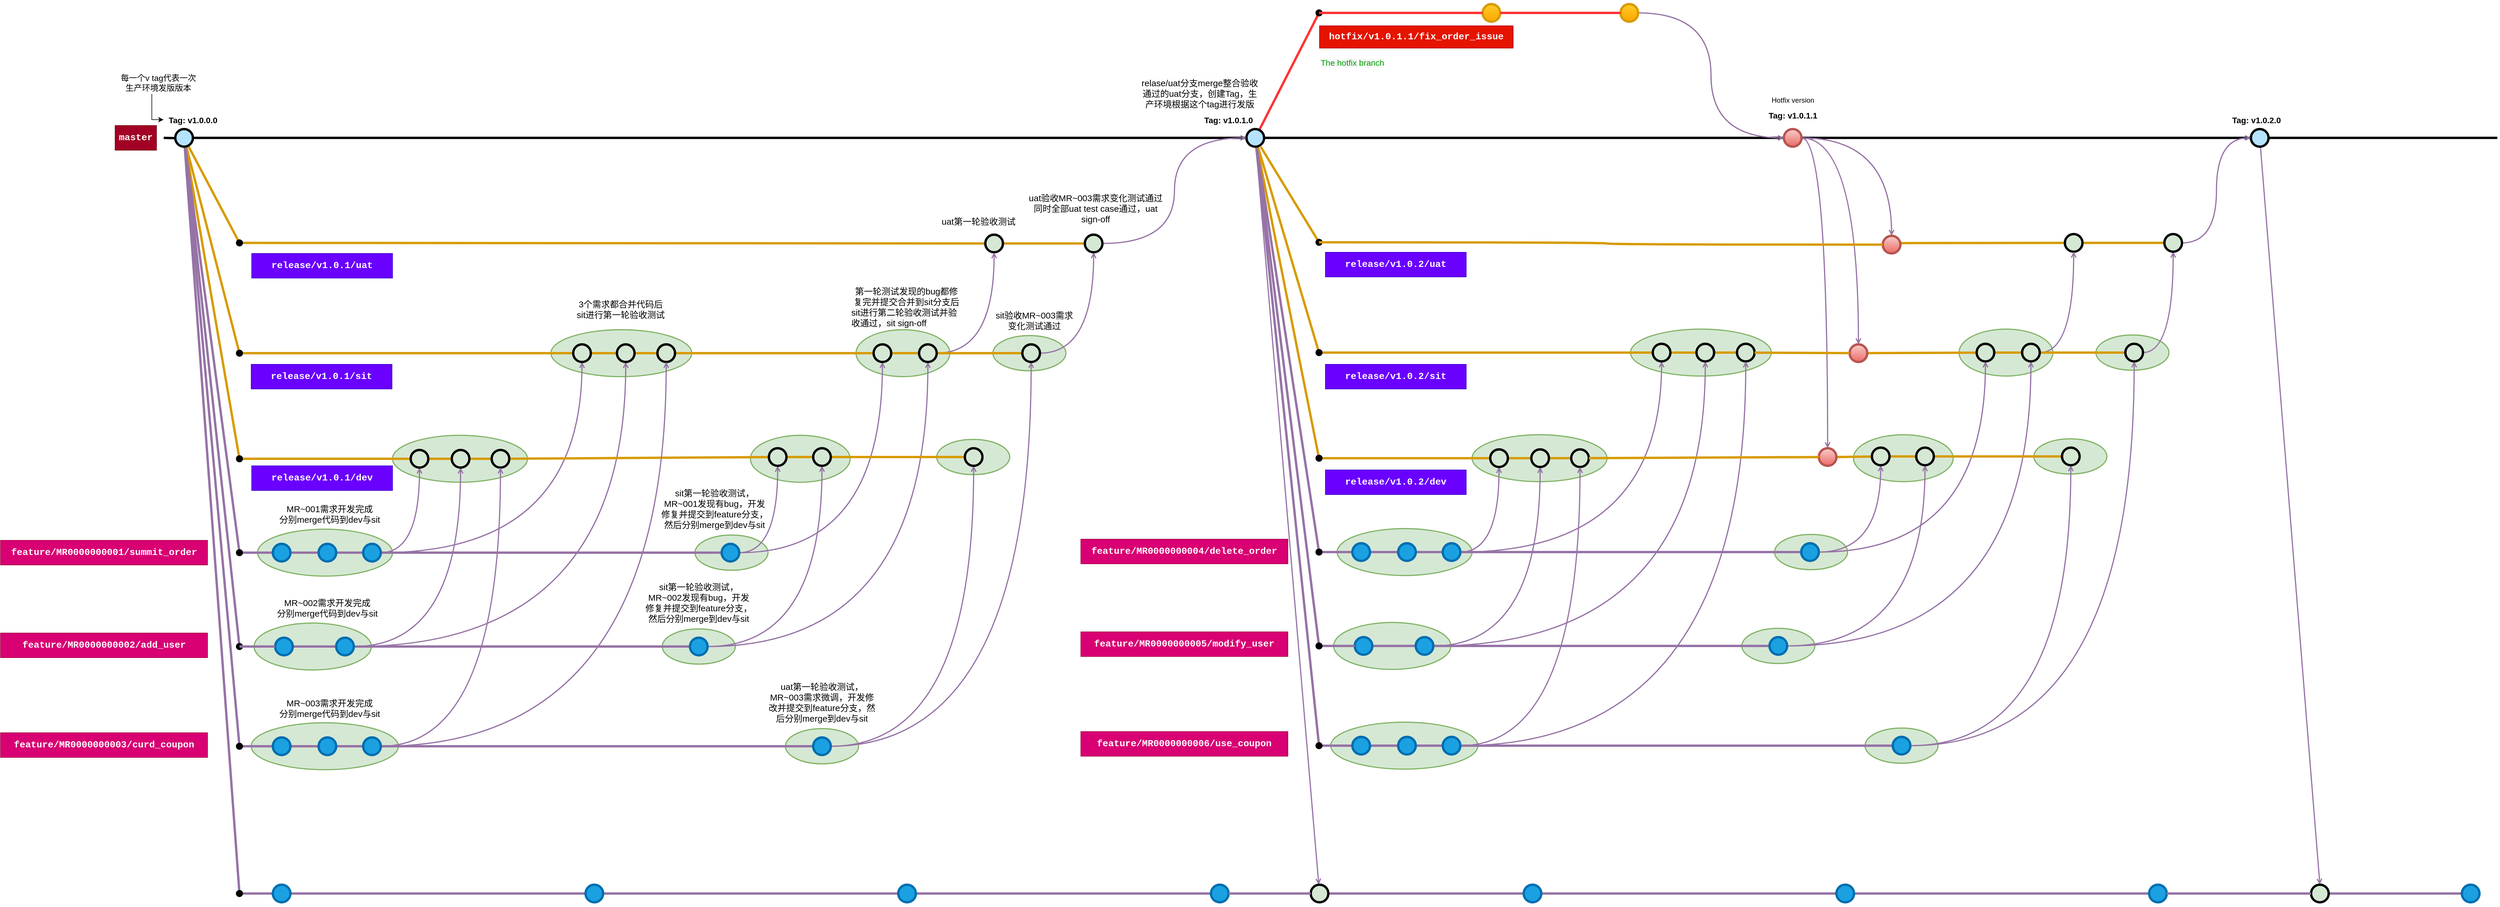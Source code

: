<mxfile version="16.2.4" type="github">
  <diagram id="yPxyJZ8AM_hMuL3Unpa9" name="complex gitflow">
    <mxGraphModel dx="4740" dy="2647" grid="1" gridSize="10" guides="1" tooltips="1" connect="1" arrows="1" fold="1" page="1" pageScale="1" pageWidth="1169" pageHeight="827" math="0" shadow="0">
      <root>
        <mxCell id="0" />
        <mxCell id="1" parent="0" />
        <mxCell id="-T3PyW82xdMcgZgr_7Au-171" value="" style="ellipse;whiteSpace=wrap;html=1;fontFamily=Helvetica;fontSize=15;fillColor=#d5e8d4;strokeColor=#82b366;strokeWidth=2;" vertex="1" parent="1">
          <mxGeometry x="1823.26" y="790" width="124.5" height="60" as="geometry" />
        </mxCell>
        <mxCell id="-T3PyW82xdMcgZgr_7Au-170" value="" style="ellipse;whiteSpace=wrap;html=1;fontFamily=Helvetica;fontSize=15;fillColor=#d5e8d4;strokeColor=#82b366;strokeWidth=2;" vertex="1" parent="1">
          <mxGeometry x="1727.5" y="967" width="124.5" height="60" as="geometry" />
        </mxCell>
        <mxCell id="-T3PyW82xdMcgZgr_7Au-169" value="" style="ellipse;whiteSpace=wrap;html=1;fontFamily=Helvetica;fontSize=15;fillColor=#d5e8d4;strokeColor=#82b366;strokeWidth=2;" vertex="1" parent="1">
          <mxGeometry x="1469.75" y="1460" width="124.5" height="60" as="geometry" />
        </mxCell>
        <mxCell id="-T3PyW82xdMcgZgr_7Au-148" value="" style="ellipse;whiteSpace=wrap;html=1;fontFamily=Helvetica;fontSize=15;fillColor=#d5e8d4;strokeColor=#82b366;strokeWidth=2;" vertex="1" parent="1">
          <mxGeometry x="1590" y="780" width="160" height="80" as="geometry" />
        </mxCell>
        <mxCell id="-T3PyW82xdMcgZgr_7Au-145" value="" style="ellipse;whiteSpace=wrap;html=1;fontFamily=Helvetica;fontSize=15;fillColor=#d5e8d4;strokeColor=#82b366;strokeWidth=2;" vertex="1" parent="1">
          <mxGeometry x="1410" y="960" width="170" height="80" as="geometry" />
        </mxCell>
        <mxCell id="-T3PyW82xdMcgZgr_7Au-142" value="" style="ellipse;whiteSpace=wrap;html=1;fontFamily=Helvetica;fontSize=15;fillColor=#d5e8d4;strokeColor=#82b366;strokeWidth=2;" vertex="1" parent="1">
          <mxGeometry x="1259.75" y="1290" width="124.5" height="60" as="geometry" />
        </mxCell>
        <mxCell id="-T3PyW82xdMcgZgr_7Au-141" value="" style="ellipse;whiteSpace=wrap;html=1;fontFamily=Helvetica;fontSize=15;fillColor=#d5e8d4;strokeColor=#82b366;strokeWidth=2;" vertex="1" parent="1">
          <mxGeometry x="1315.5" y="1130" width="124.5" height="60" as="geometry" />
        </mxCell>
        <mxCell id="-T3PyW82xdMcgZgr_7Au-124" value="" style="ellipse;whiteSpace=wrap;html=1;fontFamily=Helvetica;fontSize=15;fillColor=#d5e8d4;strokeColor=#82b366;strokeWidth=2;" vertex="1" parent="1">
          <mxGeometry x="1070" y="780" width="240" height="80" as="geometry" />
        </mxCell>
        <mxCell id="-T3PyW82xdMcgZgr_7Au-116" value="" style="ellipse;whiteSpace=wrap;html=1;fontFamily=Helvetica;fontSize=15;fillColor=#d5e8d4;strokeColor=#82b366;strokeWidth=2;" vertex="1" parent="1">
          <mxGeometry x="800" y="960" width="230" height="80" as="geometry" />
        </mxCell>
        <mxCell id="-T3PyW82xdMcgZgr_7Au-109" value="" style="ellipse;whiteSpace=wrap;html=1;fontFamily=Helvetica;fontSize=15;fillColor=#d5e8d4;strokeColor=#82b366;strokeWidth=2;" vertex="1" parent="1">
          <mxGeometry x="559.13" y="1450" width="250.87" height="80" as="geometry" />
        </mxCell>
        <mxCell id="-T3PyW82xdMcgZgr_7Au-108" value="" style="ellipse;whiteSpace=wrap;html=1;fontFamily=Helvetica;fontSize=15;fillColor=#d5e8d4;strokeColor=#82b366;strokeWidth=2;" vertex="1" parent="1">
          <mxGeometry x="564" y="1280" width="200" height="80" as="geometry" />
        </mxCell>
        <mxCell id="-T3PyW82xdMcgZgr_7Au-106" value="" style="ellipse;whiteSpace=wrap;html=1;fontFamily=Helvetica;fontSize=15;fillColor=#d5e8d4;strokeColor=#82b366;strokeWidth=2;" vertex="1" parent="1">
          <mxGeometry x="570" y="1120" width="230" height="80" as="geometry" />
        </mxCell>
        <mxCell id="EV5ATv0Y9bvTsMbR89la-1" value="" style="edgeStyle=orthogonalEdgeStyle;rounded=0;html=1;jettySize=auto;orthogonalLoop=1;plain-blue;endArrow=none;endFill=0;strokeWidth=4;strokeColor=#000000;entryX=0;entryY=0.5;entryDx=0;entryDy=0;entryPerimeter=0;" parent="1" source="EV5ATv0Y9bvTsMbR89la-2" target="EV5ATv0Y9bvTsMbR89la-4" edge="1">
          <mxGeometry x="459.75" y="453" as="geometry">
            <mxPoint x="619.75" y="453" as="targetPoint" />
          </mxGeometry>
        </mxCell>
        <mxCell id="-T3PyW82xdMcgZgr_7Au-7" style="edgeStyle=orthogonalEdgeStyle;rounded=0;orthogonalLoop=1;jettySize=auto;html=1;curved=1;endArrow=none;fontSize=15;strokeColor=#d79b00;endFill=0;strokeWidth=4;fillColor=#ffe6cc;entryX=0;entryY=0.5;entryDx=0;entryDy=0;entryPerimeter=0;exitX=0.609;exitY=0.413;exitDx=0;exitDy=0;exitPerimeter=0;" edge="1" parent="1" source="-T3PyW82xdMcgZgr_7Au-22" target="EV5ATv0Y9bvTsMbR89la-53">
          <mxGeometry relative="1" as="geometry">
            <mxPoint x="872" y="650" as="targetPoint" />
            <mxPoint x="497" y="633" as="sourcePoint" />
            <Array as="points" />
          </mxGeometry>
        </mxCell>
        <mxCell id="-T3PyW82xdMcgZgr_7Au-8" style="rounded=0;orthogonalLoop=1;jettySize=auto;html=1;endArrow=none;fontSize=15;strokeColor=#d79b00;endFill=0;strokeWidth=4;fillColor=#ffe6cc;" edge="1" parent="1" source="EV5ATv0Y9bvTsMbR89la-2" target="-T3PyW82xdMcgZgr_7Au-22">
          <mxGeometry relative="1" as="geometry">
            <mxPoint x="445" y="1160" as="targetPoint" />
          </mxGeometry>
        </mxCell>
        <mxCell id="-T3PyW82xdMcgZgr_7Au-27" style="shape=connector;rounded=0;orthogonalLoop=1;jettySize=auto;html=1;entryX=0.409;entryY=0.455;entryDx=0;entryDy=0;entryPerimeter=0;labelBackgroundColor=default;fontFamily=Helvetica;fontSize=15;fontColor=default;endArrow=none;endFill=0;strokeColor=#d79b00;strokeWidth=4;fillColor=#ffe6cc;" edge="1" parent="1" source="EV5ATv0Y9bvTsMbR89la-2" target="-T3PyW82xdMcgZgr_7Au-23">
          <mxGeometry relative="1" as="geometry" />
        </mxCell>
        <mxCell id="-T3PyW82xdMcgZgr_7Au-31" style="edgeStyle=none;shape=connector;rounded=0;orthogonalLoop=1;jettySize=auto;html=1;entryX=0.472;entryY=0.45;entryDx=0;entryDy=0;entryPerimeter=0;labelBackgroundColor=default;fontFamily=Helvetica;fontSize=15;fontColor=default;endArrow=none;endFill=0;strokeColor=#d79b00;strokeWidth=4;fillColor=#ffe6cc;" edge="1" parent="1" source="EV5ATv0Y9bvTsMbR89la-2" target="-T3PyW82xdMcgZgr_7Au-28">
          <mxGeometry relative="1" as="geometry" />
        </mxCell>
        <mxCell id="-T3PyW82xdMcgZgr_7Au-34" style="edgeStyle=none;shape=connector;rounded=0;orthogonalLoop=1;jettySize=auto;html=1;labelBackgroundColor=default;fontFamily=Helvetica;fontSize=15;fontColor=default;endArrow=none;endFill=0;strokeColor=#9673a6;strokeWidth=4;fillColor=#e1d5e7;entryX=0.433;entryY=0.461;entryDx=0;entryDy=0;entryPerimeter=0;" edge="1" parent="1" source="EV5ATv0Y9bvTsMbR89la-2" target="-T3PyW82xdMcgZgr_7Au-35">
          <mxGeometry relative="1" as="geometry">
            <mxPoint x="490" y="1160" as="targetPoint" />
          </mxGeometry>
        </mxCell>
        <mxCell id="-T3PyW82xdMcgZgr_7Au-52" style="edgeStyle=none;shape=connector;rounded=0;orthogonalLoop=1;jettySize=auto;html=1;labelBackgroundColor=default;fontFamily=Helvetica;fontSize=15;fontColor=default;endArrow=none;endFill=0;strokeColor=#9673a6;strokeWidth=4;fillColor=#e1d5e7;entryX=0.409;entryY=0.532;entryDx=0;entryDy=0;entryPerimeter=0;" edge="1" parent="1" source="EV5ATv0Y9bvTsMbR89la-2" target="-T3PyW82xdMcgZgr_7Au-53">
          <mxGeometry relative="1" as="geometry">
            <mxPoint x="480" y="1330" as="targetPoint" />
          </mxGeometry>
        </mxCell>
        <mxCell id="-T3PyW82xdMcgZgr_7Au-103" style="edgeStyle=none;shape=connector;rounded=0;orthogonalLoop=1;jettySize=auto;html=1;labelBackgroundColor=default;fontFamily=Helvetica;fontSize=15;fontColor=default;endArrow=none;endFill=0;strokeColor=#9673a6;strokeWidth=4;fillColor=#e1d5e7;" edge="1" parent="1" source="EV5ATv0Y9bvTsMbR89la-2" target="-T3PyW82xdMcgZgr_7Au-100">
          <mxGeometry relative="1" as="geometry" />
        </mxCell>
        <mxCell id="-T3PyW82xdMcgZgr_7Au-333" style="shape=connector;rounded=0;sketch=0;orthogonalLoop=1;jettySize=auto;html=1;entryX=0.411;entryY=0.708;entryDx=0;entryDy=0;entryPerimeter=0;shadow=0;labelBackgroundColor=default;fontFamily=Helvetica;fontSize=15;fontColor=default;startArrow=none;endArrow=none;endFill=0;strokeColor=#9673a6;strokeWidth=4;fillColor=#e1d5e7;" edge="1" parent="1" source="EV5ATv0Y9bvTsMbR89la-2" target="-T3PyW82xdMcgZgr_7Au-327">
          <mxGeometry relative="1" as="geometry" />
        </mxCell>
        <mxCell id="EV5ATv0Y9bvTsMbR89la-2" value="" style="verticalLabelPosition=bottom;verticalAlign=top;html=1;strokeWidth=4;shape=mxgraph.flowchart.on-page_reference;plain-blue;gradientColor=none;fillColor=#B5E3Fe;strokeColor=#000000;" parent="1" vertex="1">
          <mxGeometry x="429.75" y="438" width="30" height="30" as="geometry" />
        </mxCell>
        <mxCell id="EV5ATv0Y9bvTsMbR89la-86" value="" style="edgeStyle=orthogonalEdgeStyle;curved=1;rounded=0;orthogonalLoop=1;jettySize=auto;html=1;labelBackgroundColor=default;fontFamily=Helvetica;fontSize=11;fontColor=default;endArrow=none;endFill=0;strokeColor=#000000;strokeWidth=4;fillColor=#DAE8FC;gradientColor=#7EA6E0;" parent="1" source="EV5ATv0Y9bvTsMbR89la-4" target="EV5ATv0Y9bvTsMbR89la-84" edge="1">
          <mxGeometry relative="1" as="geometry">
            <mxPoint x="2435.5" y="453" as="targetPoint" />
          </mxGeometry>
        </mxCell>
        <mxCell id="-T3PyW82xdMcgZgr_7Au-266" style="edgeStyle=none;shape=connector;rounded=0;orthogonalLoop=1;jettySize=auto;html=1;entryX=0.355;entryY=0.358;entryDx=0;entryDy=0;entryPerimeter=0;labelBackgroundColor=default;fontFamily=Helvetica;fontSize=15;fontColor=default;endArrow=none;endFill=0;strokeColor=#d79b00;strokeWidth=4;fillColor=#ffe6cc;" edge="1" parent="1" source="EV5ATv0Y9bvTsMbR89la-4" target="-T3PyW82xdMcgZgr_7Au-197">
          <mxGeometry relative="1" as="geometry" />
        </mxCell>
        <mxCell id="-T3PyW82xdMcgZgr_7Au-267" style="edgeStyle=none;shape=connector;rounded=0;orthogonalLoop=1;jettySize=auto;html=1;entryX=0.438;entryY=0.408;entryDx=0;entryDy=0;entryPerimeter=0;labelBackgroundColor=default;fontFamily=Helvetica;fontSize=15;fontColor=default;endArrow=none;endFill=0;strokeColor=#d79b00;strokeWidth=4;fillColor=#ffe6cc;" edge="1" parent="1" source="EV5ATv0Y9bvTsMbR89la-4" target="-T3PyW82xdMcgZgr_7Au-198">
          <mxGeometry relative="1" as="geometry" />
        </mxCell>
        <mxCell id="-T3PyW82xdMcgZgr_7Au-268" style="edgeStyle=none;shape=connector;rounded=0;orthogonalLoop=1;jettySize=auto;html=1;entryX=0.313;entryY=0.533;entryDx=0;entryDy=0;entryPerimeter=0;labelBackgroundColor=default;fontFamily=Helvetica;fontSize=15;fontColor=default;endArrow=none;endFill=0;strokeColor=#d79b00;strokeWidth=4;fillColor=#ffe6cc;" edge="1" parent="1" source="EV5ATv0Y9bvTsMbR89la-4" target="-T3PyW82xdMcgZgr_7Au-201">
          <mxGeometry relative="1" as="geometry" />
        </mxCell>
        <mxCell id="-T3PyW82xdMcgZgr_7Au-269" style="edgeStyle=none;shape=connector;rounded=0;orthogonalLoop=1;jettySize=auto;html=1;labelBackgroundColor=default;fontFamily=Helvetica;fontSize=15;fontColor=default;endArrow=none;endFill=0;strokeColor=#9673a6;strokeWidth=4;fillColor=#e1d5e7;" edge="1" parent="1" source="EV5ATv0Y9bvTsMbR89la-4" target="-T3PyW82xdMcgZgr_7Au-203">
          <mxGeometry relative="1" as="geometry" />
        </mxCell>
        <mxCell id="-T3PyW82xdMcgZgr_7Au-270" style="edgeStyle=none;shape=connector;rounded=0;orthogonalLoop=1;jettySize=auto;html=1;labelBackgroundColor=default;fontFamily=Helvetica;fontSize=15;fontColor=default;endArrow=none;endFill=0;strokeColor=#9673a6;strokeWidth=4;fillColor=#e1d5e7;" edge="1" parent="1" source="EV5ATv0Y9bvTsMbR89la-4" target="-T3PyW82xdMcgZgr_7Au-224">
          <mxGeometry relative="1" as="geometry" />
        </mxCell>
        <mxCell id="-T3PyW82xdMcgZgr_7Au-271" style="edgeStyle=none;shape=connector;rounded=0;orthogonalLoop=1;jettySize=auto;html=1;entryX=0.64;entryY=0.818;entryDx=0;entryDy=0;entryPerimeter=0;labelBackgroundColor=default;fontFamily=Helvetica;fontSize=15;fontColor=default;endArrow=none;endFill=0;strokeColor=#9673a6;strokeWidth=4;fillColor=#e1d5e7;" edge="1" parent="1" source="EV5ATv0Y9bvTsMbR89la-4" target="-T3PyW82xdMcgZgr_7Au-247">
          <mxGeometry relative="1" as="geometry" />
        </mxCell>
        <mxCell id="-T3PyW82xdMcgZgr_7Au-278" style="edgeStyle=none;shape=connector;rounded=0;orthogonalLoop=1;jettySize=auto;html=1;entryX=0.355;entryY=0.717;entryDx=0;entryDy=0;entryPerimeter=0;labelBackgroundColor=default;fontFamily=Helvetica;fontSize=15;fontColor=default;endArrow=none;endFill=0;strokeColor=#FF3333;strokeWidth=4;fillColor=#e1d5e7;" edge="1" parent="1" source="EV5ATv0Y9bvTsMbR89la-4" target="-T3PyW82xdMcgZgr_7Au-276">
          <mxGeometry relative="1" as="geometry" />
        </mxCell>
        <mxCell id="-T3PyW82xdMcgZgr_7Au-346" style="edgeStyle=none;shape=connector;rounded=0;orthogonalLoop=1;jettySize=auto;html=1;labelBackgroundColor=default;fontFamily=Helvetica;fontSize=15;fontColor=default;endArrow=open;endFill=0;strokeColor=#9673a6;strokeWidth=2;fillColor=#e1d5e7;sketch=0;shadow=0;" edge="1" parent="1" source="EV5ATv0Y9bvTsMbR89la-4" target="-T3PyW82xdMcgZgr_7Au-344">
          <mxGeometry relative="1" as="geometry" />
        </mxCell>
        <mxCell id="EV5ATv0Y9bvTsMbR89la-4" value="" style="verticalLabelPosition=bottom;verticalAlign=top;html=1;strokeWidth=4;shape=mxgraph.flowchart.on-page_reference;plain-blue;gradientColor=none;strokeColor=#000000;fillColor=#B5E3FE;" parent="1" vertex="1">
          <mxGeometry x="2255.5" y="438" width="30" height="30" as="geometry" />
        </mxCell>
        <mxCell id="EV5ATv0Y9bvTsMbR89la-6" value="" style="edgeStyle=orthogonalEdgeStyle;rounded=0;html=1;jettySize=auto;orthogonalLoop=1;strokeWidth=4;endArrow=none;endFill=0;" parent="1" target="EV5ATv0Y9bvTsMbR89la-2" edge="1">
          <mxGeometry x="359.75" y="453" as="geometry">
            <mxPoint x="410" y="453" as="sourcePoint" />
          </mxGeometry>
        </mxCell>
        <mxCell id="EV5ATv0Y9bvTsMbR89la-7" value="&lt;font style=&quot;font-size: 16px&quot;&gt;master&lt;/font&gt;" style="text;html=1;strokeColor=#6F0000;fillColor=#a20025;align=center;verticalAlign=middle;whiteSpace=wrap;overflow=hidden;fontSize=14;fontStyle=1;fontFamily=Courier New;fontColor=#ffffff;" parent="1" vertex="1">
          <mxGeometry x="327.25" y="432" width="70.5" height="42" as="geometry" />
        </mxCell>
        <mxCell id="EV5ATv0Y9bvTsMbR89la-10" value="Tag: v1.0.0.0" style="text;html=1;strokeColor=none;fillColor=none;align=center;verticalAlign=middle;whiteSpace=wrap;overflow=hidden;fontSize=14;fontStyle=1" parent="1" vertex="1">
          <mxGeometry x="409.75" y="412" width="100.25" height="20" as="geometry" />
        </mxCell>
        <mxCell id="EV5ATv0Y9bvTsMbR89la-11" value="Tag: v1.0.1.0" style="text;html=1;strokeColor=none;fillColor=none;align=center;verticalAlign=middle;whiteSpace=wrap;overflow=hidden;fontSize=14;fontStyle=1" parent="1" vertex="1">
          <mxGeometry x="2170" y="412" width="110" height="20" as="geometry" />
        </mxCell>
        <mxCell id="EV5ATv0Y9bvTsMbR89la-12" value="" style="edgeStyle=orthogonalEdgeStyle;rounded=0;orthogonalLoop=1;jettySize=auto;html=1;fontSize=12;fontColor=#000000;entryX=0;entryY=0.5;entryDx=0;entryDy=0;" parent="1" source="EV5ATv0Y9bvTsMbR89la-13" target="EV5ATv0Y9bvTsMbR89la-10" edge="1">
          <mxGeometry relative="1" as="geometry">
            <mxPoint x="389.75" y="422" as="targetPoint" />
            <Array as="points">
              <mxPoint x="389.75" y="422" />
              <mxPoint x="389.75" y="422" />
            </Array>
          </mxGeometry>
        </mxCell>
        <mxCell id="EV5ATv0Y9bvTsMbR89la-13" value="&lt;div style=&quot;text-align: center&quot;&gt;&lt;span&gt;&lt;font style=&quot;font-size: 14px&quot;&gt;每一个v tag代表一次生产环境发版版本&lt;/font&gt;&lt;/span&gt;&lt;/div&gt;" style="text;html=1;strokeColor=none;fillColor=none;align=left;verticalAlign=middle;whiteSpace=wrap;overflow=hidden;fontSize=11;fontStyle=0;fontColor=#000000;" parent="1" vertex="1">
          <mxGeometry x="330" y="340" width="140" height="38" as="geometry" />
        </mxCell>
        <mxCell id="EV5ATv0Y9bvTsMbR89la-25" value="&lt;font style=&quot;font-size: 16px&quot;&gt;release/v1.0.1/uat&lt;/font&gt;" style="text;html=1;strokeColor=#3700CC;fillColor=#6a00ff;align=center;verticalAlign=middle;whiteSpace=wrap;overflow=hidden;fontSize=14;fontStyle=1;fontFamily=Courier New;fontColor=#ffffff;" parent="1" vertex="1">
          <mxGeometry x="560" y="650" width="240" height="42" as="geometry" />
        </mxCell>
        <mxCell id="-T3PyW82xdMcgZgr_7Au-166" value="" style="edgeStyle=none;shape=connector;rounded=0;orthogonalLoop=1;jettySize=auto;html=1;labelBackgroundColor=default;fontFamily=Helvetica;fontSize=15;fontColor=default;startArrow=none;endArrow=none;endFill=0;strokeColor=#d79b00;strokeWidth=4;fillColor=#ffe6cc;" edge="1" parent="1" source="EV5ATv0Y9bvTsMbR89la-53" target="-T3PyW82xdMcgZgr_7Au-165">
          <mxGeometry relative="1" as="geometry" />
        </mxCell>
        <mxCell id="EV5ATv0Y9bvTsMbR89la-53" value="" style="verticalLabelPosition=bottom;verticalAlign=top;html=1;strokeWidth=4;shape=mxgraph.flowchart.on-page_reference;plain-purple;gradientColor=none;strokeColor=#000000;fillColor=#D5E8D4;" parent="1" vertex="1">
          <mxGeometry x="1810.38" y="618" width="30" height="30" as="geometry" />
        </mxCell>
        <mxCell id="EV5ATv0Y9bvTsMbR89la-94" value="" style="edgeStyle=orthogonalEdgeStyle;curved=1;rounded=0;orthogonalLoop=1;jettySize=auto;html=1;labelBackgroundColor=default;fontFamily=Helvetica;fontSize=11;fontColor=default;endArrow=none;endFill=0;strokeColor=#000000;strokeWidth=4;fillColor=#DAE8FC;gradientColor=#7EA6E0;" parent="1" source="EV5ATv0Y9bvTsMbR89la-84" target="EV5ATv0Y9bvTsMbR89la-104" edge="1">
          <mxGeometry relative="1" as="geometry">
            <mxPoint x="3531.5" y="453" as="targetPoint" />
          </mxGeometry>
        </mxCell>
        <mxCell id="-T3PyW82xdMcgZgr_7Au-294" style="edgeStyle=orthogonalEdgeStyle;shape=connector;curved=1;rounded=0;sketch=0;orthogonalLoop=1;jettySize=auto;html=1;entryX=0.5;entryY=0;entryDx=0;entryDy=0;entryPerimeter=0;shadow=0;labelBackgroundColor=default;fontFamily=Helvetica;fontSize=15;fontColor=default;startArrow=none;endArrow=open;endFill=0;strokeColor=#9673a6;strokeWidth=2;fillColor=#e1d5e7;" edge="1" parent="1" source="EV5ATv0Y9bvTsMbR89la-84" target="-T3PyW82xdMcgZgr_7Au-288">
          <mxGeometry relative="1" as="geometry" />
        </mxCell>
        <mxCell id="-T3PyW82xdMcgZgr_7Au-295" style="edgeStyle=orthogonalEdgeStyle;shape=connector;curved=1;rounded=0;sketch=0;orthogonalLoop=1;jettySize=auto;html=1;shadow=0;labelBackgroundColor=default;fontFamily=Helvetica;fontSize=15;fontColor=default;startArrow=none;endArrow=open;endFill=0;strokeColor=#9673a6;strokeWidth=2;fillColor=#e1d5e7;" edge="1" parent="1" source="EV5ATv0Y9bvTsMbR89la-84" target="-T3PyW82xdMcgZgr_7Au-285">
          <mxGeometry relative="1" as="geometry" />
        </mxCell>
        <mxCell id="-T3PyW82xdMcgZgr_7Au-299" style="edgeStyle=orthogonalEdgeStyle;shape=connector;curved=1;rounded=0;sketch=0;orthogonalLoop=1;jettySize=auto;html=1;entryX=0.5;entryY=0;entryDx=0;entryDy=0;entryPerimeter=0;shadow=0;labelBackgroundColor=default;fontFamily=Helvetica;fontSize=15;fontColor=default;startArrow=none;endArrow=open;endFill=0;strokeColor=#9673a6;strokeWidth=2;fillColor=#e1d5e7;" edge="1" parent="1" source="EV5ATv0Y9bvTsMbR89la-84" target="-T3PyW82xdMcgZgr_7Au-297">
          <mxGeometry relative="1" as="geometry" />
        </mxCell>
        <mxCell id="EV5ATv0Y9bvTsMbR89la-84" value="" style="verticalLabelPosition=bottom;verticalAlign=top;html=1;strokeWidth=4;shape=mxgraph.flowchart.on-page_reference;plain-blue;gradientColor=#EA6B66;strokeColor=#B85450;fillColor=#F8CECC;" parent="1" vertex="1">
          <mxGeometry x="3171.5" y="438" width="30" height="30" as="geometry" />
        </mxCell>
        <mxCell id="EV5ATv0Y9bvTsMbR89la-88" value="&lt;font style=&quot;font-size: 16px&quot;&gt;hotfix/v1.0.1.1/fix_order_issue&lt;/font&gt;" style="text;html=1;strokeColor=#B20000;fillColor=#e51400;align=center;verticalAlign=middle;whiteSpace=wrap;overflow=hidden;fontSize=14;fontStyle=1;fontFamily=Courier New;fontColor=#ffffff;" parent="1" vertex="1">
          <mxGeometry x="2380" y="262" width="330" height="38" as="geometry" />
        </mxCell>
        <mxCell id="EV5ATv0Y9bvTsMbR89la-89" value="&lt;span style=&quot;color: rgb(0 , 153 , 0) ; font-family: &amp;#34;helvetica&amp;#34; ; font-size: 14px ; font-style: normal ; font-weight: 400 ; letter-spacing: normal ; text-align: left ; text-indent: 0px ; text-transform: none ; word-spacing: 0px ; background-color: rgb(248 , 249 , 250) ; display: inline ; float: none&quot;&gt;The hotfix branch&lt;/span&gt;" style="text;whiteSpace=wrap;html=1;fontSize=11;fontFamily=Helvetica;fontColor=default;" parent="1" vertex="1">
          <mxGeometry x="2380" y="310" width="140" height="30" as="geometry" />
        </mxCell>
        <mxCell id="EV5ATv0Y9bvTsMbR89la-101" value="Tag: v1.0.1.1" style="text;html=1;strokeColor=none;fillColor=none;align=center;verticalAlign=middle;whiteSpace=wrap;overflow=hidden;fontSize=14;fontStyle=1" parent="1" vertex="1">
          <mxGeometry x="3131.5" y="404" width="110" height="20" as="geometry" />
        </mxCell>
        <mxCell id="EV5ATv0Y9bvTsMbR89la-118" value="" style="edgeStyle=orthogonalEdgeStyle;curved=1;rounded=0;sketch=0;orthogonalLoop=1;jettySize=auto;html=1;shadow=0;labelBackgroundColor=default;fontFamily=Helvetica;fontSize=11;fontColor=default;endArrow=none;endFill=0;strokeColor=#000000;strokeWidth=4;fillColor=#DAE8FC;gradientColor=#7EA6E0;" parent="1" source="EV5ATv0Y9bvTsMbR89la-104" edge="1">
          <mxGeometry relative="1" as="geometry">
            <mxPoint x="4387.5" y="453" as="targetPoint" />
          </mxGeometry>
        </mxCell>
        <mxCell id="-T3PyW82xdMcgZgr_7Au-349" style="edgeStyle=none;shape=connector;rounded=0;orthogonalLoop=1;jettySize=auto;html=1;entryX=0.5;entryY=0;entryDx=0;entryDy=0;entryPerimeter=0;labelBackgroundColor=default;fontFamily=Helvetica;fontSize=15;fontColor=default;endArrow=open;endFill=0;strokeColor=#9673a6;strokeWidth=2;fillColor=#e1d5e7;sketch=0;shadow=0;" edge="1" parent="1" source="EV5ATv0Y9bvTsMbR89la-104" target="-T3PyW82xdMcgZgr_7Au-347">
          <mxGeometry relative="1" as="geometry" />
        </mxCell>
        <mxCell id="EV5ATv0Y9bvTsMbR89la-104" value="" style="verticalLabelPosition=bottom;verticalAlign=top;html=1;strokeWidth=4;shape=mxgraph.flowchart.on-page_reference;plain-blue;gradientColor=none;fillColor=#B5E3Fe;strokeColor=#000000;" parent="1" vertex="1">
          <mxGeometry x="3967.5" y="438" width="30" height="30" as="geometry" />
        </mxCell>
        <mxCell id="EV5ATv0Y9bvTsMbR89la-108" value="Hotfix version" style="text;html=1;strokeColor=none;fillColor=none;align=center;verticalAlign=middle;whiteSpace=wrap;overflow=hidden;" parent="1" vertex="1">
          <mxGeometry x="3146.5" y="374" width="80" height="30" as="geometry" />
        </mxCell>
        <mxCell id="EV5ATv0Y9bvTsMbR89la-110" value="Tag: v1.0.2.0" style="text;html=1;strokeColor=none;fillColor=none;align=center;verticalAlign=middle;whiteSpace=wrap;overflow=hidden;fontSize=14;fontStyle=1" parent="1" vertex="1">
          <mxGeometry x="3922.38" y="412" width="110" height="20" as="geometry" />
        </mxCell>
        <mxCell id="-T3PyW82xdMcgZgr_7Au-9" style="rounded=0;orthogonalLoop=1;jettySize=auto;html=1;endArrow=none;fontSize=15;strokeColor=#d79b00;endFill=0;strokeWidth=4;fillColor=#ffe6cc;startArrow=none;" edge="1" parent="1" source="-T3PyW82xdMcgZgr_7Au-23" target="-T3PyW82xdMcgZgr_7Au-44">
          <mxGeometry relative="1" as="geometry">
            <mxPoint x="962" y="820" as="targetPoint" />
            <mxPoint x="872" y="700" as="sourcePoint" />
          </mxGeometry>
        </mxCell>
        <mxCell id="-T3PyW82xdMcgZgr_7Au-11" value="&lt;font style=&quot;font-size: 16px&quot;&gt;release/v1.0.1/sit&lt;/font&gt;" style="text;html=1;strokeColor=#3700CC;fillColor=#6a00ff;align=center;verticalAlign=middle;whiteSpace=wrap;overflow=hidden;fontSize=14;fontStyle=1;fontFamily=Courier New;fontColor=#ffffff;" vertex="1" parent="1">
          <mxGeometry x="559.13" y="839" width="240" height="42" as="geometry" />
        </mxCell>
        <mxCell id="-T3PyW82xdMcgZgr_7Au-12" value="&lt;font style=&quot;font-size: 16px&quot;&gt;release/v1.0.1/dev&lt;/font&gt;" style="text;html=1;strokeColor=#3700CC;fillColor=#6a00ff;align=center;verticalAlign=middle;whiteSpace=wrap;overflow=hidden;fontSize=14;fontStyle=1;fontFamily=Courier New;fontColor=#ffffff;" vertex="1" parent="1">
          <mxGeometry x="560" y="1012" width="240" height="42" as="geometry" />
        </mxCell>
        <mxCell id="-T3PyW82xdMcgZgr_7Au-22" value="" style="shape=waypoint;sketch=0;size=6;pointerEvents=1;points=[];fillColor=#D5E8D4;resizable=0;rotatable=0;perimeter=centerPerimeter;snapToPoint=1;verticalAlign=top;strokeColor=#000000;strokeWidth=4;gradientColor=none;" vertex="1" parent="1">
          <mxGeometry x="519.13" y="612" width="40" height="40" as="geometry" />
        </mxCell>
        <mxCell id="-T3PyW82xdMcgZgr_7Au-23" value="" style="shape=waypoint;sketch=0;size=6;pointerEvents=1;points=[];fillColor=#D5E8D4;resizable=0;rotatable=0;perimeter=centerPerimeter;snapToPoint=1;verticalAlign=top;strokeColor=#000000;strokeWidth=4;gradientColor=none;" vertex="1" parent="1">
          <mxGeometry x="519.13" y="800" width="40" height="40" as="geometry" />
        </mxCell>
        <mxCell id="-T3PyW82xdMcgZgr_7Au-30" style="edgeStyle=none;shape=connector;rounded=0;orthogonalLoop=1;jettySize=auto;html=1;labelBackgroundColor=default;fontFamily=Helvetica;fontSize=15;fontColor=default;endArrow=none;endFill=0;strokeColor=#d79b00;strokeWidth=4;fillColor=#ffe6cc;" edge="1" parent="1" source="-T3PyW82xdMcgZgr_7Au-28" target="-T3PyW82xdMcgZgr_7Au-28">
          <mxGeometry relative="1" as="geometry" />
        </mxCell>
        <mxCell id="-T3PyW82xdMcgZgr_7Au-32" style="rounded=0;orthogonalLoop=1;jettySize=auto;html=1;endArrow=none;fontSize=15;strokeColor=#d79b00;endFill=0;strokeWidth=4;fillColor=#ffe6cc;startArrow=none;exitX=0.437;exitY=0.49;exitDx=0;exitDy=0;exitPerimeter=0;" edge="1" parent="1" source="-T3PyW82xdMcgZgr_7Au-28" target="-T3PyW82xdMcgZgr_7Au-43">
          <mxGeometry relative="1" as="geometry">
            <mxPoint x="892" y="1000" as="targetPoint" />
            <mxPoint x="542" y="1000" as="sourcePoint" />
          </mxGeometry>
        </mxCell>
        <mxCell id="-T3PyW82xdMcgZgr_7Au-28" value="" style="shape=waypoint;sketch=0;size=6;pointerEvents=1;points=[];fillColor=#D5E8D4;resizable=0;rotatable=0;perimeter=centerPerimeter;snapToPoint=1;verticalAlign=top;strokeColor=#000000;strokeWidth=4;gradientColor=none;" vertex="1" parent="1">
          <mxGeometry x="519.13" y="980" width="40" height="40" as="geometry" />
        </mxCell>
        <mxCell id="-T3PyW82xdMcgZgr_7Au-37" style="edgeStyle=none;shape=connector;rounded=0;orthogonalLoop=1;jettySize=auto;html=1;entryX=0;entryY=0.5;entryDx=0;entryDy=0;entryPerimeter=0;labelBackgroundColor=default;fontFamily=Helvetica;fontSize=15;fontColor=default;endArrow=none;endFill=0;strokeColor=#9673a6;strokeWidth=4;fillColor=#e1d5e7;" edge="1" parent="1" source="-T3PyW82xdMcgZgr_7Au-35" target="-T3PyW82xdMcgZgr_7Au-36">
          <mxGeometry relative="1" as="geometry" />
        </mxCell>
        <mxCell id="-T3PyW82xdMcgZgr_7Au-35" value="" style="shape=waypoint;sketch=0;size=6;pointerEvents=1;points=[];fillColor=#D5E8D4;resizable=0;rotatable=0;perimeter=centerPerimeter;snapToPoint=1;verticalAlign=top;strokeColor=#000000;strokeWidth=4;gradientColor=none;" vertex="1" parent="1">
          <mxGeometry x="519.13" y="1140" width="40" height="40" as="geometry" />
        </mxCell>
        <mxCell id="-T3PyW82xdMcgZgr_7Au-39" value="" style="edgeStyle=none;shape=connector;rounded=0;orthogonalLoop=1;jettySize=auto;html=1;labelBackgroundColor=default;fontFamily=Helvetica;fontSize=15;fontColor=default;endArrow=none;endFill=0;strokeColor=#9673a6;strokeWidth=4;fillColor=#e1d5e7;" edge="1" parent="1" source="-T3PyW82xdMcgZgr_7Au-36" target="-T3PyW82xdMcgZgr_7Au-38">
          <mxGeometry relative="1" as="geometry" />
        </mxCell>
        <mxCell id="-T3PyW82xdMcgZgr_7Au-36" value="" style="verticalLabelPosition=bottom;verticalAlign=top;html=1;strokeWidth=4;shape=mxgraph.flowchart.on-page_reference;strokeColor=#006EAF;fillColor=#1ba1e2;fontColor=#ffffff;" vertex="1" parent="1">
          <mxGeometry x="596" y="1145" width="30" height="30" as="geometry" />
        </mxCell>
        <mxCell id="-T3PyW82xdMcgZgr_7Au-41" value="" style="edgeStyle=none;shape=connector;rounded=0;orthogonalLoop=1;jettySize=auto;html=1;labelBackgroundColor=default;fontFamily=Helvetica;fontSize=15;fontColor=default;endArrow=none;endFill=0;strokeColor=#9673a6;strokeWidth=4;fillColor=#e1d5e7;" edge="1" parent="1" source="-T3PyW82xdMcgZgr_7Au-38" target="-T3PyW82xdMcgZgr_7Au-40">
          <mxGeometry relative="1" as="geometry" />
        </mxCell>
        <mxCell id="-T3PyW82xdMcgZgr_7Au-38" value="" style="verticalLabelPosition=bottom;verticalAlign=top;html=1;strokeWidth=4;shape=mxgraph.flowchart.on-page_reference;strokeColor=#006EAF;fillColor=#1ba1e2;fontColor=#ffffff;" vertex="1" parent="1">
          <mxGeometry x="674" y="1145" width="30" height="30" as="geometry" />
        </mxCell>
        <mxCell id="-T3PyW82xdMcgZgr_7Au-73" value="" style="edgeStyle=none;shape=connector;rounded=0;orthogonalLoop=1;jettySize=auto;html=1;labelBackgroundColor=default;fontFamily=Helvetica;fontSize=15;fontColor=default;endArrow=none;endFill=0;strokeColor=#9673a6;strokeWidth=4;fillColor=#e1d5e7;" edge="1" parent="1" source="-T3PyW82xdMcgZgr_7Au-40" target="-T3PyW82xdMcgZgr_7Au-72">
          <mxGeometry relative="1" as="geometry" />
        </mxCell>
        <mxCell id="-T3PyW82xdMcgZgr_7Au-117" style="edgeStyle=orthogonalEdgeStyle;shape=connector;curved=1;rounded=0;sketch=0;orthogonalLoop=1;jettySize=auto;html=1;shadow=0;labelBackgroundColor=default;fontFamily=Helvetica;fontSize=15;fontColor=default;endArrow=open;endFill=0;strokeColor=#9673a6;strokeWidth=2;fillColor=#e1d5e7;" edge="1" parent="1" source="-T3PyW82xdMcgZgr_7Au-40" target="-T3PyW82xdMcgZgr_7Au-43">
          <mxGeometry relative="1" as="geometry">
            <Array as="points">
              <mxPoint x="846" y="1160" />
            </Array>
          </mxGeometry>
        </mxCell>
        <mxCell id="-T3PyW82xdMcgZgr_7Au-173" style="edgeStyle=orthogonalEdgeStyle;shape=connector;curved=1;rounded=0;sketch=0;orthogonalLoop=1;jettySize=auto;html=1;entryX=0.5;entryY=1;entryDx=0;entryDy=0;entryPerimeter=0;shadow=0;labelBackgroundColor=default;fontFamily=Helvetica;fontSize=15;fontColor=default;startArrow=none;endArrow=open;endFill=0;strokeColor=#9673a6;strokeWidth=2;fillColor=#e1d5e7;" edge="1" parent="1" source="-T3PyW82xdMcgZgr_7Au-40" target="-T3PyW82xdMcgZgr_7Au-44">
          <mxGeometry relative="1" as="geometry" />
        </mxCell>
        <mxCell id="-T3PyW82xdMcgZgr_7Au-40" value="" style="verticalLabelPosition=bottom;verticalAlign=top;html=1;strokeWidth=4;shape=mxgraph.flowchart.on-page_reference;strokeColor=#006EAF;fillColor=#1ba1e2;fontColor=#ffffff;" vertex="1" parent="1">
          <mxGeometry x="750" y="1145" width="30" height="30" as="geometry" />
        </mxCell>
        <mxCell id="-T3PyW82xdMcgZgr_7Au-64" value="" style="edgeStyle=none;shape=connector;rounded=0;orthogonalLoop=1;jettySize=auto;html=1;labelBackgroundColor=default;fontFamily=Helvetica;fontSize=15;fontColor=default;startArrow=none;endArrow=none;endFill=0;strokeColor=#d79b00;strokeWidth=4;fillColor=#ffe6cc;" edge="1" parent="1" source="-T3PyW82xdMcgZgr_7Au-43" target="-T3PyW82xdMcgZgr_7Au-63">
          <mxGeometry relative="1" as="geometry" />
        </mxCell>
        <mxCell id="-T3PyW82xdMcgZgr_7Au-43" value="" style="verticalLabelPosition=bottom;verticalAlign=top;html=1;strokeWidth=4;shape=mxgraph.flowchart.on-page_reference;plain-purple;gradientColor=none;strokeColor=#000000;fillColor=#D5E8D4;" vertex="1" parent="1">
          <mxGeometry x="831" y="985" width="30" height="30" as="geometry" />
        </mxCell>
        <mxCell id="-T3PyW82xdMcgZgr_7Au-69" value="" style="edgeStyle=none;shape=connector;rounded=0;orthogonalLoop=1;jettySize=auto;html=1;labelBackgroundColor=default;fontFamily=Helvetica;fontSize=15;fontColor=default;startArrow=none;endArrow=none;endFill=0;strokeColor=#d79b00;strokeWidth=4;fillColor=#ffe6cc;" edge="1" parent="1" source="-T3PyW82xdMcgZgr_7Au-44" target="-T3PyW82xdMcgZgr_7Au-68">
          <mxGeometry relative="1" as="geometry" />
        </mxCell>
        <mxCell id="-T3PyW82xdMcgZgr_7Au-44" value="" style="verticalLabelPosition=bottom;verticalAlign=top;html=1;strokeWidth=4;shape=mxgraph.flowchart.on-page_reference;plain-purple;gradientColor=none;strokeColor=#000000;fillColor=#D5E8D4;" vertex="1" parent="1">
          <mxGeometry x="1108" y="805" width="30" height="30" as="geometry" />
        </mxCell>
        <mxCell id="-T3PyW82xdMcgZgr_7Au-58" value="" style="edgeStyle=none;shape=connector;rounded=0;orthogonalLoop=1;jettySize=auto;html=1;labelBackgroundColor=default;fontFamily=Helvetica;fontSize=15;fontColor=default;endArrow=none;endFill=0;strokeColor=#9673a6;strokeWidth=4;fillColor=#e1d5e7;" edge="1" parent="1" source="-T3PyW82xdMcgZgr_7Au-56" target="-T3PyW82xdMcgZgr_7Au-53">
          <mxGeometry relative="1" as="geometry" />
        </mxCell>
        <mxCell id="-T3PyW82xdMcgZgr_7Au-60" value="" style="edgeStyle=none;shape=connector;rounded=0;orthogonalLoop=1;jettySize=auto;html=1;labelBackgroundColor=default;fontFamily=Helvetica;fontSize=15;fontColor=default;endArrow=none;endFill=0;strokeColor=#9673a6;strokeWidth=4;fillColor=#e1d5e7;" edge="1" parent="1" source="-T3PyW82xdMcgZgr_7Au-56" target="-T3PyW82xdMcgZgr_7Au-59">
          <mxGeometry relative="1" as="geometry" />
        </mxCell>
        <mxCell id="-T3PyW82xdMcgZgr_7Au-75" value="" style="edgeStyle=none;shape=connector;rounded=0;orthogonalLoop=1;jettySize=auto;html=1;labelBackgroundColor=default;fontFamily=Helvetica;fontSize=15;fontColor=default;endArrow=none;endFill=0;strokeColor=#9673a6;strokeWidth=4;fillColor=#e1d5e7;" edge="1" parent="1" source="-T3PyW82xdMcgZgr_7Au-59" target="-T3PyW82xdMcgZgr_7Au-74">
          <mxGeometry relative="1" as="geometry" />
        </mxCell>
        <mxCell id="-T3PyW82xdMcgZgr_7Au-118" style="edgeStyle=orthogonalEdgeStyle;shape=connector;curved=1;rounded=0;sketch=0;orthogonalLoop=1;jettySize=auto;html=1;shadow=0;labelBackgroundColor=default;fontFamily=Helvetica;fontSize=15;fontColor=default;endArrow=open;endFill=0;strokeColor=#9673a6;strokeWidth=2;fillColor=#e1d5e7;" edge="1" parent="1" source="-T3PyW82xdMcgZgr_7Au-59" target="-T3PyW82xdMcgZgr_7Au-63">
          <mxGeometry relative="1" as="geometry">
            <Array as="points">
              <mxPoint x="916" y="1320" />
            </Array>
          </mxGeometry>
        </mxCell>
        <mxCell id="-T3PyW82xdMcgZgr_7Au-174" style="edgeStyle=orthogonalEdgeStyle;shape=connector;curved=1;rounded=0;sketch=0;orthogonalLoop=1;jettySize=auto;html=1;entryX=0.5;entryY=1;entryDx=0;entryDy=0;entryPerimeter=0;shadow=0;labelBackgroundColor=default;fontFamily=Helvetica;fontSize=15;fontColor=default;startArrow=none;endArrow=open;endFill=0;strokeColor=#9673a6;strokeWidth=2;fillColor=#e1d5e7;" edge="1" parent="1" source="-T3PyW82xdMcgZgr_7Au-59" target="-T3PyW82xdMcgZgr_7Au-68">
          <mxGeometry relative="1" as="geometry" />
        </mxCell>
        <mxCell id="-T3PyW82xdMcgZgr_7Au-59" value="" style="verticalLabelPosition=bottom;verticalAlign=top;html=1;strokeWidth=4;shape=mxgraph.flowchart.on-page_reference;strokeColor=#006EAF;fillColor=#1ba1e2;fontColor=#ffffff;" vertex="1" parent="1">
          <mxGeometry x="704" y="1305" width="30" height="30" as="geometry" />
        </mxCell>
        <mxCell id="-T3PyW82xdMcgZgr_7Au-77" value="" style="edgeStyle=none;shape=connector;rounded=0;orthogonalLoop=1;jettySize=auto;html=1;labelBackgroundColor=default;fontFamily=Helvetica;fontSize=15;fontColor=default;endArrow=none;endFill=0;strokeColor=#d79b00;strokeWidth=4;fillColor=#ffe6cc;startArrow=none;" edge="1" parent="1" source="-T3PyW82xdMcgZgr_7Au-63" target="-T3PyW82xdMcgZgr_7Au-76">
          <mxGeometry relative="1" as="geometry" />
        </mxCell>
        <mxCell id="-T3PyW82xdMcgZgr_7Au-63" value="" style="verticalLabelPosition=bottom;verticalAlign=top;html=1;strokeWidth=4;shape=mxgraph.flowchart.on-page_reference;plain-purple;gradientColor=none;strokeColor=#000000;fillColor=#D5E8D4;" vertex="1" parent="1">
          <mxGeometry x="901" y="985" width="30" height="30" as="geometry" />
        </mxCell>
        <mxCell id="-T3PyW82xdMcgZgr_7Au-53" value="" style="shape=waypoint;sketch=0;size=6;pointerEvents=1;points=[];fillColor=#D5E8D4;resizable=0;rotatable=0;perimeter=centerPerimeter;snapToPoint=1;verticalAlign=top;strokeColor=#000000;strokeWidth=4;gradientColor=none;" vertex="1" parent="1">
          <mxGeometry x="519.13" y="1300" width="40" height="40" as="geometry" />
        </mxCell>
        <mxCell id="-T3PyW82xdMcgZgr_7Au-79" value="" style="edgeStyle=none;shape=connector;rounded=0;orthogonalLoop=1;jettySize=auto;html=1;labelBackgroundColor=default;fontFamily=Helvetica;fontSize=15;fontColor=default;endArrow=none;endFill=0;strokeColor=#d79b00;strokeWidth=4;fillColor=#ffe6cc;startArrow=none;" edge="1" parent="1" source="-T3PyW82xdMcgZgr_7Au-68" target="-T3PyW82xdMcgZgr_7Au-78">
          <mxGeometry relative="1" as="geometry" />
        </mxCell>
        <mxCell id="-T3PyW82xdMcgZgr_7Au-68" value="" style="verticalLabelPosition=bottom;verticalAlign=top;html=1;strokeWidth=4;shape=mxgraph.flowchart.on-page_reference;plain-purple;gradientColor=none;strokeColor=#000000;fillColor=#D5E8D4;" vertex="1" parent="1">
          <mxGeometry x="1182.5" y="805" width="30" height="30" as="geometry" />
        </mxCell>
        <mxCell id="-T3PyW82xdMcgZgr_7Au-127" style="edgeStyle=orthogonalEdgeStyle;shape=connector;curved=1;rounded=0;sketch=0;orthogonalLoop=1;jettySize=auto;html=1;shadow=0;labelBackgroundColor=default;fontFamily=Helvetica;fontSize=15;fontColor=default;endArrow=open;endFill=0;strokeColor=#9673a6;strokeWidth=2;fillColor=#e1d5e7;" edge="1" parent="1" source="-T3PyW82xdMcgZgr_7Au-72" target="-T3PyW82xdMcgZgr_7Au-88">
          <mxGeometry relative="1" as="geometry" />
        </mxCell>
        <mxCell id="-T3PyW82xdMcgZgr_7Au-128" style="edgeStyle=orthogonalEdgeStyle;shape=connector;curved=1;rounded=0;sketch=0;orthogonalLoop=1;jettySize=auto;html=1;shadow=0;labelBackgroundColor=default;fontFamily=Helvetica;fontSize=15;fontColor=default;endArrow=open;endFill=0;strokeColor=#9673a6;strokeWidth=2;fillColor=#e1d5e7;" edge="1" parent="1" source="-T3PyW82xdMcgZgr_7Au-72" target="-T3PyW82xdMcgZgr_7Au-90">
          <mxGeometry relative="1" as="geometry" />
        </mxCell>
        <mxCell id="-T3PyW82xdMcgZgr_7Au-72" value="" style="verticalLabelPosition=bottom;verticalAlign=top;html=1;strokeWidth=4;shape=mxgraph.flowchart.on-page_reference;strokeColor=#006EAF;fillColor=#1ba1e2;fontColor=#ffffff;" vertex="1" parent="1">
          <mxGeometry x="1361" y="1145" width="30" height="30" as="geometry" />
        </mxCell>
        <mxCell id="-T3PyW82xdMcgZgr_7Au-134" style="edgeStyle=orthogonalEdgeStyle;shape=connector;curved=1;rounded=0;sketch=0;orthogonalLoop=1;jettySize=auto;html=1;shadow=0;labelBackgroundColor=default;fontFamily=Helvetica;fontSize=15;fontColor=default;endArrow=open;endFill=0;strokeColor=#9673a6;strokeWidth=2;fillColor=#e1d5e7;" edge="1" parent="1" source="-T3PyW82xdMcgZgr_7Au-74" target="-T3PyW82xdMcgZgr_7Au-129">
          <mxGeometry relative="1" as="geometry" />
        </mxCell>
        <mxCell id="-T3PyW82xdMcgZgr_7Au-135" style="edgeStyle=orthogonalEdgeStyle;shape=connector;curved=1;rounded=0;sketch=0;orthogonalLoop=1;jettySize=auto;html=1;shadow=0;labelBackgroundColor=default;fontFamily=Helvetica;fontSize=15;fontColor=default;endArrow=open;endFill=0;strokeColor=#9673a6;strokeWidth=2;fillColor=#e1d5e7;startArrow=none;exitX=1;exitY=0.5;exitDx=0;exitDy=0;exitPerimeter=0;" edge="1" parent="1" source="-T3PyW82xdMcgZgr_7Au-74" target="-T3PyW82xdMcgZgr_7Au-131">
          <mxGeometry relative="1" as="geometry" />
        </mxCell>
        <mxCell id="-T3PyW82xdMcgZgr_7Au-74" value="" style="verticalLabelPosition=bottom;verticalAlign=top;html=1;strokeWidth=4;shape=mxgraph.flowchart.on-page_reference;strokeColor=#006EAF;fillColor=#1ba1e2;fontColor=#ffffff;" vertex="1" parent="1">
          <mxGeometry x="1307" y="1305" width="30" height="30" as="geometry" />
        </mxCell>
        <mxCell id="-T3PyW82xdMcgZgr_7Au-89" value="" style="edgeStyle=none;shape=connector;rounded=0;orthogonalLoop=1;jettySize=auto;html=1;labelBackgroundColor=default;fontFamily=Helvetica;fontSize=15;fontColor=default;startArrow=none;endArrow=none;endFill=0;strokeColor=#d79b00;strokeWidth=4;fillColor=#ffe6cc;" edge="1" parent="1" source="-T3PyW82xdMcgZgr_7Au-76" target="-T3PyW82xdMcgZgr_7Au-88">
          <mxGeometry relative="1" as="geometry" />
        </mxCell>
        <mxCell id="-T3PyW82xdMcgZgr_7Au-76" value="" style="verticalLabelPosition=bottom;verticalAlign=top;html=1;strokeWidth=4;shape=mxgraph.flowchart.on-page_reference;plain-purple;gradientColor=none;strokeColor=#000000;fillColor=#D5E8D4;" vertex="1" parent="1">
          <mxGeometry x="969" y="985" width="30" height="30" as="geometry" />
        </mxCell>
        <mxCell id="-T3PyW82xdMcgZgr_7Au-91" value="" style="edgeStyle=none;shape=connector;rounded=0;orthogonalLoop=1;jettySize=auto;html=1;labelBackgroundColor=default;fontFamily=Helvetica;fontSize=15;fontColor=default;startArrow=none;endArrow=none;endFill=0;strokeColor=#d79b00;strokeWidth=4;fillColor=#ffe6cc;" edge="1" parent="1" source="-T3PyW82xdMcgZgr_7Au-78" target="-T3PyW82xdMcgZgr_7Au-90">
          <mxGeometry relative="1" as="geometry" />
        </mxCell>
        <mxCell id="-T3PyW82xdMcgZgr_7Au-78" value="" style="verticalLabelPosition=bottom;verticalAlign=top;html=1;strokeWidth=4;shape=mxgraph.flowchart.on-page_reference;plain-purple;gradientColor=none;strokeColor=#000000;fillColor=#D5E8D4;" vertex="1" parent="1">
          <mxGeometry x="1251.5" y="805" width="30" height="30" as="geometry" />
        </mxCell>
        <mxCell id="-T3PyW82xdMcgZgr_7Au-130" value="" style="edgeStyle=orthogonalEdgeStyle;shape=connector;curved=1;rounded=0;sketch=0;orthogonalLoop=1;jettySize=auto;html=1;shadow=0;labelBackgroundColor=default;fontFamily=Helvetica;fontSize=15;fontColor=default;endArrow=none;endFill=0;strokeColor=#d79b00;strokeWidth=4;fillColor=#ffe6cc;startArrow=none;" edge="1" parent="1" source="-T3PyW82xdMcgZgr_7Au-88" target="-T3PyW82xdMcgZgr_7Au-129">
          <mxGeometry relative="1" as="geometry" />
        </mxCell>
        <mxCell id="-T3PyW82xdMcgZgr_7Au-88" value="" style="verticalLabelPosition=bottom;verticalAlign=top;html=1;strokeWidth=4;shape=mxgraph.flowchart.on-page_reference;plain-purple;gradientColor=none;strokeColor=#000000;fillColor=#D5E8D4;" vertex="1" parent="1">
          <mxGeometry x="1441.5" y="982" width="30" height="30" as="geometry" />
        </mxCell>
        <mxCell id="-T3PyW82xdMcgZgr_7Au-132" value="" style="edgeStyle=none;shape=connector;rounded=0;orthogonalLoop=1;jettySize=auto;html=1;labelBackgroundColor=default;fontFamily=Helvetica;fontSize=15;fontColor=default;startArrow=none;endArrow=none;endFill=0;strokeColor=#d79b00;strokeWidth=4;fillColor=#ffe6cc;" edge="1" parent="1" source="-T3PyW82xdMcgZgr_7Au-90" target="-T3PyW82xdMcgZgr_7Au-131">
          <mxGeometry relative="1" as="geometry" />
        </mxCell>
        <mxCell id="-T3PyW82xdMcgZgr_7Au-90" value="" style="verticalLabelPosition=bottom;verticalAlign=top;html=1;strokeWidth=4;shape=mxgraph.flowchart.on-page_reference;plain-purple;gradientColor=none;strokeColor=#000000;fillColor=#D5E8D4;" vertex="1" parent="1">
          <mxGeometry x="1620" y="805" width="30" height="30" as="geometry" />
        </mxCell>
        <mxCell id="-T3PyW82xdMcgZgr_7Au-94" value="" style="edgeStyle=none;shape=connector;rounded=0;orthogonalLoop=1;jettySize=auto;html=1;labelBackgroundColor=default;fontFamily=Helvetica;fontSize=15;fontColor=default;endArrow=none;endFill=0;strokeColor=#9673a6;strokeWidth=4;fillColor=#e1d5e7;" edge="1" parent="1" source="-T3PyW82xdMcgZgr_7Au-100">
          <mxGeometry relative="1" as="geometry">
            <mxPoint x="659.13" y="1490" as="targetPoint" />
          </mxGeometry>
        </mxCell>
        <mxCell id="-T3PyW82xdMcgZgr_7Au-95" value="" style="edgeStyle=none;shape=connector;rounded=0;orthogonalLoop=1;jettySize=auto;html=1;labelBackgroundColor=default;fontFamily=Helvetica;fontSize=15;fontColor=default;endArrow=none;endFill=0;strokeColor=#9673a6;strokeWidth=4;fillColor=#e1d5e7;" edge="1" parent="1" source="-T3PyW82xdMcgZgr_7Au-97" target="-T3PyW82xdMcgZgr_7Au-100">
          <mxGeometry relative="1" as="geometry" />
        </mxCell>
        <mxCell id="-T3PyW82xdMcgZgr_7Au-96" value="" style="edgeStyle=none;shape=connector;rounded=0;orthogonalLoop=1;jettySize=auto;html=1;labelBackgroundColor=default;fontFamily=Helvetica;fontSize=15;fontColor=default;endArrow=none;endFill=0;strokeColor=#9673a6;strokeWidth=4;fillColor=#e1d5e7;" edge="1" parent="1" source="-T3PyW82xdMcgZgr_7Au-97" target="-T3PyW82xdMcgZgr_7Au-99">
          <mxGeometry relative="1" as="geometry" />
        </mxCell>
        <mxCell id="-T3PyW82xdMcgZgr_7Au-97" value="" style="verticalLabelPosition=bottom;verticalAlign=top;html=1;strokeWidth=4;shape=mxgraph.flowchart.on-page_reference;strokeColor=#006EAF;fillColor=#1ba1e2;fontColor=#ffffff;" vertex="1" parent="1">
          <mxGeometry x="596" y="1475" width="30" height="30" as="geometry" />
        </mxCell>
        <mxCell id="-T3PyW82xdMcgZgr_7Au-111" style="edgeStyle=orthogonalEdgeStyle;shape=connector;curved=1;rounded=0;sketch=0;orthogonalLoop=1;jettySize=auto;html=1;shadow=0;labelBackgroundColor=default;fontFamily=Helvetica;fontSize=15;fontColor=default;endArrow=none;endFill=0;strokeColor=#9673a6;strokeWidth=4;fillColor=#e1d5e7;" edge="1" parent="1" source="-T3PyW82xdMcgZgr_7Au-99" target="-T3PyW82xdMcgZgr_7Au-101">
          <mxGeometry relative="1" as="geometry" />
        </mxCell>
        <mxCell id="-T3PyW82xdMcgZgr_7Au-99" value="" style="verticalLabelPosition=bottom;verticalAlign=top;html=1;strokeWidth=4;shape=mxgraph.flowchart.on-page_reference;strokeColor=#006EAF;fillColor=#1ba1e2;fontColor=#ffffff;" vertex="1" parent="1">
          <mxGeometry x="674" y="1475" width="30" height="30" as="geometry" />
        </mxCell>
        <mxCell id="-T3PyW82xdMcgZgr_7Au-100" value="" style="shape=waypoint;sketch=0;size=6;pointerEvents=1;points=[];fillColor=#D5E8D4;resizable=0;rotatable=0;perimeter=centerPerimeter;snapToPoint=1;verticalAlign=top;strokeColor=#000000;strokeWidth=4;gradientColor=none;" vertex="1" parent="1">
          <mxGeometry x="519.13" y="1470" width="40" height="40" as="geometry" />
        </mxCell>
        <mxCell id="-T3PyW82xdMcgZgr_7Au-119" style="edgeStyle=orthogonalEdgeStyle;shape=connector;curved=1;rounded=0;sketch=0;orthogonalLoop=1;jettySize=auto;html=1;shadow=0;labelBackgroundColor=default;fontFamily=Helvetica;fontSize=15;fontColor=default;endArrow=open;endFill=0;strokeColor=#9673a6;strokeWidth=2;fillColor=#e1d5e7;" edge="1" parent="1" source="-T3PyW82xdMcgZgr_7Au-101" target="-T3PyW82xdMcgZgr_7Au-76">
          <mxGeometry relative="1" as="geometry">
            <Array as="points">
              <mxPoint x="984" y="1490" />
            </Array>
          </mxGeometry>
        </mxCell>
        <mxCell id="-T3PyW82xdMcgZgr_7Au-156" value="" style="edgeStyle=orthogonalEdgeStyle;shape=connector;curved=1;rounded=0;sketch=0;orthogonalLoop=1;jettySize=auto;html=1;shadow=0;labelBackgroundColor=default;fontFamily=Helvetica;fontSize=15;fontColor=default;endArrow=none;endFill=0;strokeColor=#9673a6;strokeWidth=4;fillColor=#e1d5e7;" edge="1" parent="1" source="-T3PyW82xdMcgZgr_7Au-101" target="-T3PyW82xdMcgZgr_7Au-155">
          <mxGeometry relative="1" as="geometry" />
        </mxCell>
        <mxCell id="-T3PyW82xdMcgZgr_7Au-175" style="edgeStyle=orthogonalEdgeStyle;shape=connector;curved=1;rounded=0;sketch=0;orthogonalLoop=1;jettySize=auto;html=1;entryX=0.5;entryY=1;entryDx=0;entryDy=0;entryPerimeter=0;shadow=0;labelBackgroundColor=default;fontFamily=Helvetica;fontSize=15;fontColor=default;startArrow=none;endArrow=open;endFill=0;strokeColor=#9673a6;strokeWidth=2;fillColor=#e1d5e7;" edge="1" parent="1" source="-T3PyW82xdMcgZgr_7Au-101" target="-T3PyW82xdMcgZgr_7Au-78">
          <mxGeometry relative="1" as="geometry" />
        </mxCell>
        <mxCell id="-T3PyW82xdMcgZgr_7Au-101" value="" style="verticalLabelPosition=bottom;verticalAlign=top;html=1;strokeWidth=4;shape=mxgraph.flowchart.on-page_reference;strokeColor=#006EAF;fillColor=#1ba1e2;fontColor=#ffffff;" vertex="1" parent="1">
          <mxGeometry x="750" y="1475" width="30" height="30" as="geometry" />
        </mxCell>
        <mxCell id="-T3PyW82xdMcgZgr_7Au-56" value="" style="verticalLabelPosition=bottom;verticalAlign=top;html=1;strokeWidth=4;shape=mxgraph.flowchart.on-page_reference;strokeColor=#006EAF;fillColor=#1ba1e2;fontColor=#ffffff;" vertex="1" parent="1">
          <mxGeometry x="600" y="1305" width="30" height="30" as="geometry" />
        </mxCell>
        <mxCell id="-T3PyW82xdMcgZgr_7Au-104" value="" style="edgeStyle=none;shape=connector;rounded=0;orthogonalLoop=1;jettySize=auto;html=1;labelBackgroundColor=default;fontFamily=Helvetica;fontSize=15;fontColor=default;endArrow=none;endFill=0;strokeColor=#9673a6;strokeWidth=4;fillColor=#e1d5e7;" edge="1" parent="1" source="-T3PyW82xdMcgZgr_7Au-53" target="-T3PyW82xdMcgZgr_7Au-56">
          <mxGeometry relative="1" as="geometry">
            <mxPoint x="539.13" y="1320.0" as="sourcePoint" />
            <mxPoint x="659.13" y="1320.0" as="targetPoint" />
          </mxGeometry>
        </mxCell>
        <mxCell id="-T3PyW82xdMcgZgr_7Au-158" value="" style="edgeStyle=none;shape=connector;rounded=0;orthogonalLoop=1;jettySize=auto;html=1;labelBackgroundColor=default;fontFamily=Helvetica;fontSize=15;fontColor=default;startArrow=none;endArrow=none;endFill=0;strokeColor=#d79b00;strokeWidth=4;fillColor=#ffe6cc;" edge="1" parent="1" source="-T3PyW82xdMcgZgr_7Au-129" target="-T3PyW82xdMcgZgr_7Au-157">
          <mxGeometry relative="1" as="geometry" />
        </mxCell>
        <mxCell id="-T3PyW82xdMcgZgr_7Au-129" value="" style="verticalLabelPosition=bottom;verticalAlign=top;html=1;strokeWidth=4;shape=mxgraph.flowchart.on-page_reference;plain-purple;gradientColor=none;strokeColor=#000000;fillColor=#D5E8D4;" vertex="1" parent="1">
          <mxGeometry x="1517" y="982" width="30" height="30" as="geometry" />
        </mxCell>
        <mxCell id="-T3PyW82xdMcgZgr_7Au-154" style="edgeStyle=orthogonalEdgeStyle;shape=connector;curved=1;rounded=0;sketch=0;orthogonalLoop=1;jettySize=auto;html=1;shadow=0;labelBackgroundColor=default;fontFamily=Helvetica;fontSize=15;fontColor=default;startArrow=none;endArrow=open;endFill=0;strokeColor=#9673a6;strokeWidth=2;fillColor=#e1d5e7;" edge="1" parent="1" source="-T3PyW82xdMcgZgr_7Au-131" target="EV5ATv0Y9bvTsMbR89la-53">
          <mxGeometry relative="1" as="geometry" />
        </mxCell>
        <mxCell id="-T3PyW82xdMcgZgr_7Au-162" value="" style="edgeStyle=none;shape=connector;rounded=0;orthogonalLoop=1;jettySize=auto;html=1;labelBackgroundColor=default;fontFamily=Helvetica;fontSize=15;fontColor=default;startArrow=none;endArrow=none;endFill=0;strokeColor=#d79b00;strokeWidth=4;fillColor=#ffe6cc;" edge="1" parent="1" source="-T3PyW82xdMcgZgr_7Au-131" target="-T3PyW82xdMcgZgr_7Au-161">
          <mxGeometry relative="1" as="geometry" />
        </mxCell>
        <mxCell id="-T3PyW82xdMcgZgr_7Au-131" value="" style="verticalLabelPosition=bottom;verticalAlign=top;html=1;strokeWidth=4;shape=mxgraph.flowchart.on-page_reference;plain-purple;gradientColor=none;strokeColor=#000000;fillColor=#D5E8D4;" vertex="1" parent="1">
          <mxGeometry x="1697.5" y="805" width="30" height="30" as="geometry" />
        </mxCell>
        <mxCell id="-T3PyW82xdMcgZgr_7Au-167" style="edgeStyle=orthogonalEdgeStyle;shape=connector;curved=1;rounded=0;sketch=0;orthogonalLoop=1;jettySize=auto;html=1;entryX=0.5;entryY=1;entryDx=0;entryDy=0;entryPerimeter=0;shadow=0;labelBackgroundColor=default;fontFamily=Helvetica;fontSize=15;fontColor=default;startArrow=none;endArrow=open;endFill=0;strokeColor=#9673a6;strokeWidth=2;fillColor=#e1d5e7;" edge="1" parent="1" source="-T3PyW82xdMcgZgr_7Au-155" target="-T3PyW82xdMcgZgr_7Au-157">
          <mxGeometry relative="1" as="geometry" />
        </mxCell>
        <mxCell id="-T3PyW82xdMcgZgr_7Au-168" style="edgeStyle=orthogonalEdgeStyle;shape=connector;curved=1;rounded=0;sketch=0;orthogonalLoop=1;jettySize=auto;html=1;shadow=0;labelBackgroundColor=default;fontFamily=Helvetica;fontSize=15;fontColor=default;startArrow=none;endArrow=open;endFill=0;strokeColor=#9673a6;strokeWidth=2;fillColor=#e1d5e7;" edge="1" parent="1" source="-T3PyW82xdMcgZgr_7Au-155" target="-T3PyW82xdMcgZgr_7Au-161">
          <mxGeometry relative="1" as="geometry" />
        </mxCell>
        <mxCell id="-T3PyW82xdMcgZgr_7Au-155" value="" style="verticalLabelPosition=bottom;verticalAlign=top;html=1;strokeWidth=4;shape=mxgraph.flowchart.on-page_reference;strokeColor=#006EAF;fillColor=#1ba1e2;fontColor=#ffffff;" vertex="1" parent="1">
          <mxGeometry x="1517" y="1475" width="30" height="30" as="geometry" />
        </mxCell>
        <mxCell id="-T3PyW82xdMcgZgr_7Au-157" value="" style="verticalLabelPosition=bottom;verticalAlign=top;html=1;strokeWidth=4;shape=mxgraph.flowchart.on-page_reference;plain-purple;gradientColor=none;strokeColor=#000000;fillColor=#D5E8D4;" vertex="1" parent="1">
          <mxGeometry x="1775.5" y="982" width="30" height="30" as="geometry" />
        </mxCell>
        <mxCell id="-T3PyW82xdMcgZgr_7Au-172" style="edgeStyle=orthogonalEdgeStyle;shape=connector;curved=1;rounded=0;sketch=0;orthogonalLoop=1;jettySize=auto;html=1;entryX=0.5;entryY=1;entryDx=0;entryDy=0;entryPerimeter=0;shadow=0;labelBackgroundColor=default;fontFamily=Helvetica;fontSize=15;fontColor=default;startArrow=none;endArrow=open;endFill=0;strokeColor=#9673a6;strokeWidth=2;fillColor=#e1d5e7;" edge="1" parent="1" source="-T3PyW82xdMcgZgr_7Au-161" target="-T3PyW82xdMcgZgr_7Au-165">
          <mxGeometry relative="1" as="geometry" />
        </mxCell>
        <mxCell id="-T3PyW82xdMcgZgr_7Au-161" value="" style="verticalLabelPosition=bottom;verticalAlign=top;html=1;strokeWidth=4;shape=mxgraph.flowchart.on-page_reference;plain-purple;gradientColor=none;strokeColor=#000000;fillColor=#D5E8D4;" vertex="1" parent="1">
          <mxGeometry x="1873.5" y="805" width="30" height="30" as="geometry" />
        </mxCell>
        <mxCell id="-T3PyW82xdMcgZgr_7Au-177" style="edgeStyle=orthogonalEdgeStyle;shape=connector;curved=1;rounded=0;sketch=0;orthogonalLoop=1;jettySize=auto;html=1;entryX=0;entryY=0.5;entryDx=0;entryDy=0;entryPerimeter=0;shadow=0;labelBackgroundColor=default;fontFamily=Helvetica;fontSize=15;fontColor=default;startArrow=none;endArrow=open;endFill=0;strokeColor=#9673a6;strokeWidth=2;fillColor=#e1d5e7;" edge="1" parent="1" source="-T3PyW82xdMcgZgr_7Au-165" target="EV5ATv0Y9bvTsMbR89la-4">
          <mxGeometry relative="1" as="geometry" />
        </mxCell>
        <mxCell id="-T3PyW82xdMcgZgr_7Au-165" value="" style="verticalLabelPosition=bottom;verticalAlign=top;html=1;strokeWidth=4;shape=mxgraph.flowchart.on-page_reference;plain-purple;gradientColor=none;strokeColor=#000000;fillColor=#D5E8D4;" vertex="1" parent="1">
          <mxGeometry x="1980" y="618" width="30" height="30" as="geometry" />
        </mxCell>
        <mxCell id="-T3PyW82xdMcgZgr_7Au-178" value="" style="ellipse;whiteSpace=wrap;html=1;fontFamily=Helvetica;fontSize=15;fillColor=#d5e8d4;strokeColor=#82b366;strokeWidth=2;" vertex="1" parent="1">
          <mxGeometry x="3703.26" y="789" width="124.5" height="60" as="geometry" />
        </mxCell>
        <mxCell id="-T3PyW82xdMcgZgr_7Au-179" value="" style="ellipse;whiteSpace=wrap;html=1;fontFamily=Helvetica;fontSize=15;fillColor=#d5e8d4;strokeColor=#82b366;strokeWidth=2;" vertex="1" parent="1">
          <mxGeometry x="3597.5" y="966" width="124.5" height="60" as="geometry" />
        </mxCell>
        <mxCell id="-T3PyW82xdMcgZgr_7Au-180" value="" style="ellipse;whiteSpace=wrap;html=1;fontFamily=Helvetica;fontSize=15;fillColor=#d5e8d4;strokeColor=#82b366;strokeWidth=2;" vertex="1" parent="1">
          <mxGeometry x="3309.75" y="1459" width="124.5" height="60" as="geometry" />
        </mxCell>
        <mxCell id="-T3PyW82xdMcgZgr_7Au-181" value="" style="ellipse;whiteSpace=wrap;html=1;fontFamily=Helvetica;fontSize=15;fillColor=#d5e8d4;strokeColor=#82b366;strokeWidth=2;" vertex="1" parent="1">
          <mxGeometry x="3470" y="779" width="160" height="80" as="geometry" />
        </mxCell>
        <mxCell id="-T3PyW82xdMcgZgr_7Au-182" value="" style="ellipse;whiteSpace=wrap;html=1;fontFamily=Helvetica;fontSize=15;fillColor=#d5e8d4;strokeColor=#82b366;strokeWidth=2;" vertex="1" parent="1">
          <mxGeometry x="3290" y="959" width="170" height="80" as="geometry" />
        </mxCell>
        <mxCell id="-T3PyW82xdMcgZgr_7Au-183" value="" style="ellipse;whiteSpace=wrap;html=1;fontFamily=Helvetica;fontSize=15;fillColor=#d5e8d4;strokeColor=#82b366;strokeWidth=2;" vertex="1" parent="1">
          <mxGeometry x="3099.75" y="1289" width="124.5" height="60" as="geometry" />
        </mxCell>
        <mxCell id="-T3PyW82xdMcgZgr_7Au-184" value="" style="ellipse;whiteSpace=wrap;html=1;fontFamily=Helvetica;fontSize=15;fillColor=#d5e8d4;strokeColor=#82b366;strokeWidth=2;" vertex="1" parent="1">
          <mxGeometry x="3155.5" y="1129" width="124.5" height="60" as="geometry" />
        </mxCell>
        <mxCell id="-T3PyW82xdMcgZgr_7Au-185" value="" style="ellipse;whiteSpace=wrap;html=1;fontFamily=Helvetica;fontSize=15;fillColor=#d5e8d4;strokeColor=#82b366;strokeWidth=2;" vertex="1" parent="1">
          <mxGeometry x="2910" y="779" width="240" height="80" as="geometry" />
        </mxCell>
        <mxCell id="-T3PyW82xdMcgZgr_7Au-186" value="" style="ellipse;whiteSpace=wrap;html=1;fontFamily=Helvetica;fontSize=15;fillColor=#d5e8d4;strokeColor=#82b366;strokeWidth=2;" vertex="1" parent="1">
          <mxGeometry x="2640" y="959" width="230" height="80" as="geometry" />
        </mxCell>
        <mxCell id="-T3PyW82xdMcgZgr_7Au-187" value="" style="ellipse;whiteSpace=wrap;html=1;fontFamily=Helvetica;fontSize=15;fillColor=#d5e8d4;strokeColor=#82b366;strokeWidth=2;" vertex="1" parent="1">
          <mxGeometry x="2399.13" y="1449" width="250.87" height="80" as="geometry" />
        </mxCell>
        <mxCell id="-T3PyW82xdMcgZgr_7Au-188" value="" style="ellipse;whiteSpace=wrap;html=1;fontFamily=Helvetica;fontSize=15;fillColor=#d5e8d4;strokeColor=#82b366;strokeWidth=2;" vertex="1" parent="1">
          <mxGeometry x="2404" y="1279" width="200" height="80" as="geometry" />
        </mxCell>
        <mxCell id="-T3PyW82xdMcgZgr_7Au-189" value="" style="ellipse;whiteSpace=wrap;html=1;fontFamily=Helvetica;fontSize=15;fillColor=#d5e8d4;strokeColor=#82b366;strokeWidth=2;" vertex="1" parent="1">
          <mxGeometry x="2410" y="1119" width="230" height="80" as="geometry" />
        </mxCell>
        <mxCell id="-T3PyW82xdMcgZgr_7Au-190" style="edgeStyle=orthogonalEdgeStyle;rounded=0;orthogonalLoop=1;jettySize=auto;html=1;curved=1;endArrow=none;fontSize=15;strokeColor=#d79b00;endFill=0;strokeWidth=4;fillColor=#ffe6cc;entryX=0;entryY=0.5;entryDx=0;entryDy=0;entryPerimeter=0;exitX=0.609;exitY=0.413;exitDx=0;exitDy=0;exitPerimeter=0;startArrow=none;" edge="1" parent="1" source="-T3PyW82xdMcgZgr_7Au-297" target="-T3PyW82xdMcgZgr_7Au-193">
          <mxGeometry relative="1" as="geometry">
            <mxPoint x="2712" y="649" as="targetPoint" />
            <mxPoint x="2337" y="632" as="sourcePoint" />
            <Array as="points" />
          </mxGeometry>
        </mxCell>
        <mxCell id="-T3PyW82xdMcgZgr_7Au-191" value="&lt;font style=&quot;font-size: 16px&quot;&gt;release/v1.0.2/uat&lt;/font&gt;" style="text;html=1;strokeColor=#3700CC;fillColor=#6a00ff;align=center;verticalAlign=middle;whiteSpace=wrap;overflow=hidden;fontSize=14;fontStyle=1;fontFamily=Courier New;fontColor=#ffffff;" vertex="1" parent="1">
          <mxGeometry x="2390" y="648" width="240" height="42" as="geometry" />
        </mxCell>
        <mxCell id="-T3PyW82xdMcgZgr_7Au-192" value="" style="edgeStyle=none;shape=connector;rounded=0;orthogonalLoop=1;jettySize=auto;html=1;labelBackgroundColor=default;fontFamily=Helvetica;fontSize=15;fontColor=default;startArrow=none;endArrow=none;endFill=0;strokeColor=#d79b00;strokeWidth=4;fillColor=#ffe6cc;" edge="1" parent="1" source="-T3PyW82xdMcgZgr_7Au-193" target="-T3PyW82xdMcgZgr_7Au-265">
          <mxGeometry relative="1" as="geometry" />
        </mxCell>
        <mxCell id="-T3PyW82xdMcgZgr_7Au-193" value="" style="verticalLabelPosition=bottom;verticalAlign=top;html=1;strokeWidth=4;shape=mxgraph.flowchart.on-page_reference;plain-purple;gradientColor=none;strokeColor=#000000;fillColor=#D5E8D4;" vertex="1" parent="1">
          <mxGeometry x="3650.38" y="617" width="30" height="30" as="geometry" />
        </mxCell>
        <mxCell id="-T3PyW82xdMcgZgr_7Au-194" style="rounded=0;orthogonalLoop=1;jettySize=auto;html=1;endArrow=none;fontSize=15;strokeColor=#d79b00;endFill=0;strokeWidth=4;fillColor=#ffe6cc;startArrow=none;" edge="1" parent="1" source="-T3PyW82xdMcgZgr_7Au-198" target="-T3PyW82xdMcgZgr_7Au-215">
          <mxGeometry relative="1" as="geometry">
            <mxPoint x="2802" y="819" as="targetPoint" />
            <mxPoint x="2712" y="699" as="sourcePoint" />
          </mxGeometry>
        </mxCell>
        <mxCell id="-T3PyW82xdMcgZgr_7Au-195" value="&lt;font style=&quot;font-size: 16px&quot;&gt;release/v1.0.2/sit&lt;/font&gt;" style="text;html=1;strokeColor=#3700CC;fillColor=#6a00ff;align=center;verticalAlign=middle;whiteSpace=wrap;overflow=hidden;fontSize=14;fontStyle=1;fontFamily=Courier New;fontColor=#ffffff;" vertex="1" parent="1">
          <mxGeometry x="2390" y="839" width="240" height="42" as="geometry" />
        </mxCell>
        <mxCell id="-T3PyW82xdMcgZgr_7Au-196" value="&lt;font style=&quot;font-size: 16px&quot;&gt;release/v1.0.2/dev&lt;/font&gt;" style="text;html=1;strokeColor=#3700CC;fillColor=#6a00ff;align=center;verticalAlign=middle;whiteSpace=wrap;overflow=hidden;fontSize=14;fontStyle=1;fontFamily=Courier New;fontColor=#ffffff;" vertex="1" parent="1">
          <mxGeometry x="2390" y="1019" width="240" height="42" as="geometry" />
        </mxCell>
        <mxCell id="-T3PyW82xdMcgZgr_7Au-197" value="" style="shape=waypoint;sketch=0;size=6;pointerEvents=1;points=[];fillColor=#D5E8D4;resizable=0;rotatable=0;perimeter=centerPerimeter;snapToPoint=1;verticalAlign=top;strokeColor=#000000;strokeWidth=4;gradientColor=none;" vertex="1" parent="1">
          <mxGeometry x="2359.13" y="611" width="40" height="40" as="geometry" />
        </mxCell>
        <mxCell id="-T3PyW82xdMcgZgr_7Au-198" value="" style="shape=waypoint;sketch=0;size=6;pointerEvents=1;points=[];fillColor=#D5E8D4;resizable=0;rotatable=0;perimeter=centerPerimeter;snapToPoint=1;verticalAlign=top;strokeColor=#000000;strokeWidth=4;gradientColor=none;" vertex="1" parent="1">
          <mxGeometry x="2359.13" y="799" width="40" height="40" as="geometry" />
        </mxCell>
        <mxCell id="-T3PyW82xdMcgZgr_7Au-199" style="edgeStyle=none;shape=connector;rounded=0;orthogonalLoop=1;jettySize=auto;html=1;labelBackgroundColor=default;fontFamily=Helvetica;fontSize=15;fontColor=default;endArrow=none;endFill=0;strokeColor=#d79b00;strokeWidth=4;fillColor=#ffe6cc;" edge="1" parent="1" source="-T3PyW82xdMcgZgr_7Au-201" target="-T3PyW82xdMcgZgr_7Au-201">
          <mxGeometry relative="1" as="geometry" />
        </mxCell>
        <mxCell id="-T3PyW82xdMcgZgr_7Au-200" style="rounded=0;orthogonalLoop=1;jettySize=auto;html=1;endArrow=none;fontSize=15;strokeColor=#d79b00;endFill=0;strokeWidth=4;fillColor=#ffe6cc;startArrow=none;exitX=0.437;exitY=0.49;exitDx=0;exitDy=0;exitPerimeter=0;" edge="1" parent="1" source="-T3PyW82xdMcgZgr_7Au-201" target="-T3PyW82xdMcgZgr_7Au-213">
          <mxGeometry relative="1" as="geometry">
            <mxPoint x="2732" y="999" as="targetPoint" />
            <mxPoint x="2382" y="999" as="sourcePoint" />
          </mxGeometry>
        </mxCell>
        <mxCell id="-T3PyW82xdMcgZgr_7Au-201" value="" style="shape=waypoint;sketch=0;size=6;pointerEvents=1;points=[];fillColor=#D5E8D4;resizable=0;rotatable=0;perimeter=centerPerimeter;snapToPoint=1;verticalAlign=top;strokeColor=#000000;strokeWidth=4;gradientColor=none;" vertex="1" parent="1">
          <mxGeometry x="2359.13" y="979" width="40" height="40" as="geometry" />
        </mxCell>
        <mxCell id="-T3PyW82xdMcgZgr_7Au-202" style="edgeStyle=none;shape=connector;rounded=0;orthogonalLoop=1;jettySize=auto;html=1;entryX=0;entryY=0.5;entryDx=0;entryDy=0;entryPerimeter=0;labelBackgroundColor=default;fontFamily=Helvetica;fontSize=15;fontColor=default;endArrow=none;endFill=0;strokeColor=#9673a6;strokeWidth=4;fillColor=#e1d5e7;" edge="1" parent="1" source="-T3PyW82xdMcgZgr_7Au-203" target="-T3PyW82xdMcgZgr_7Au-205">
          <mxGeometry relative="1" as="geometry" />
        </mxCell>
        <mxCell id="-T3PyW82xdMcgZgr_7Au-203" value="" style="shape=waypoint;sketch=0;size=6;pointerEvents=1;points=[];fillColor=#D5E8D4;resizable=0;rotatable=0;perimeter=centerPerimeter;snapToPoint=1;verticalAlign=top;strokeColor=#000000;strokeWidth=4;gradientColor=none;" vertex="1" parent="1">
          <mxGeometry x="2359.13" y="1139" width="40" height="40" as="geometry" />
        </mxCell>
        <mxCell id="-T3PyW82xdMcgZgr_7Au-204" value="" style="edgeStyle=none;shape=connector;rounded=0;orthogonalLoop=1;jettySize=auto;html=1;labelBackgroundColor=default;fontFamily=Helvetica;fontSize=15;fontColor=default;endArrow=none;endFill=0;strokeColor=#9673a6;strokeWidth=4;fillColor=#e1d5e7;" edge="1" parent="1" source="-T3PyW82xdMcgZgr_7Au-205" target="-T3PyW82xdMcgZgr_7Au-207">
          <mxGeometry relative="1" as="geometry" />
        </mxCell>
        <mxCell id="-T3PyW82xdMcgZgr_7Au-205" value="" style="verticalLabelPosition=bottom;verticalAlign=top;html=1;strokeWidth=4;shape=mxgraph.flowchart.on-page_reference;strokeColor=#006EAF;fillColor=#1ba1e2;fontColor=#ffffff;" vertex="1" parent="1">
          <mxGeometry x="2436" y="1144" width="30" height="30" as="geometry" />
        </mxCell>
        <mxCell id="-T3PyW82xdMcgZgr_7Au-206" value="" style="edgeStyle=none;shape=connector;rounded=0;orthogonalLoop=1;jettySize=auto;html=1;labelBackgroundColor=default;fontFamily=Helvetica;fontSize=15;fontColor=default;endArrow=none;endFill=0;strokeColor=#9673a6;strokeWidth=4;fillColor=#e1d5e7;" edge="1" parent="1" source="-T3PyW82xdMcgZgr_7Au-207" target="-T3PyW82xdMcgZgr_7Au-211">
          <mxGeometry relative="1" as="geometry" />
        </mxCell>
        <mxCell id="-T3PyW82xdMcgZgr_7Au-207" value="" style="verticalLabelPosition=bottom;verticalAlign=top;html=1;strokeWidth=4;shape=mxgraph.flowchart.on-page_reference;strokeColor=#006EAF;fillColor=#1ba1e2;fontColor=#ffffff;" vertex="1" parent="1">
          <mxGeometry x="2514" y="1144" width="30" height="30" as="geometry" />
        </mxCell>
        <mxCell id="-T3PyW82xdMcgZgr_7Au-208" value="" style="edgeStyle=none;shape=connector;rounded=0;orthogonalLoop=1;jettySize=auto;html=1;labelBackgroundColor=default;fontFamily=Helvetica;fontSize=15;fontColor=default;endArrow=none;endFill=0;strokeColor=#9673a6;strokeWidth=4;fillColor=#e1d5e7;" edge="1" parent="1" source="-T3PyW82xdMcgZgr_7Au-211" target="-T3PyW82xdMcgZgr_7Au-229">
          <mxGeometry relative="1" as="geometry" />
        </mxCell>
        <mxCell id="-T3PyW82xdMcgZgr_7Au-209" style="edgeStyle=orthogonalEdgeStyle;shape=connector;curved=1;rounded=0;sketch=0;orthogonalLoop=1;jettySize=auto;html=1;shadow=0;labelBackgroundColor=default;fontFamily=Helvetica;fontSize=15;fontColor=default;endArrow=open;endFill=0;strokeColor=#9673a6;strokeWidth=2;fillColor=#e1d5e7;" edge="1" parent="1" source="-T3PyW82xdMcgZgr_7Au-211" target="-T3PyW82xdMcgZgr_7Au-213">
          <mxGeometry relative="1" as="geometry">
            <Array as="points">
              <mxPoint x="2686" y="1159" />
            </Array>
          </mxGeometry>
        </mxCell>
        <mxCell id="-T3PyW82xdMcgZgr_7Au-210" style="edgeStyle=orthogonalEdgeStyle;shape=connector;curved=1;rounded=0;sketch=0;orthogonalLoop=1;jettySize=auto;html=1;entryX=0.5;entryY=1;entryDx=0;entryDy=0;entryPerimeter=0;shadow=0;labelBackgroundColor=default;fontFamily=Helvetica;fontSize=15;fontColor=default;startArrow=none;endArrow=open;endFill=0;strokeColor=#9673a6;strokeWidth=2;fillColor=#e1d5e7;" edge="1" parent="1" source="-T3PyW82xdMcgZgr_7Au-211" target="-T3PyW82xdMcgZgr_7Au-215">
          <mxGeometry relative="1" as="geometry" />
        </mxCell>
        <mxCell id="-T3PyW82xdMcgZgr_7Au-211" value="" style="verticalLabelPosition=bottom;verticalAlign=top;html=1;strokeWidth=4;shape=mxgraph.flowchart.on-page_reference;strokeColor=#006EAF;fillColor=#1ba1e2;fontColor=#ffffff;" vertex="1" parent="1">
          <mxGeometry x="2590" y="1144" width="30" height="30" as="geometry" />
        </mxCell>
        <mxCell id="-T3PyW82xdMcgZgr_7Au-212" value="" style="edgeStyle=none;shape=connector;rounded=0;orthogonalLoop=1;jettySize=auto;html=1;labelBackgroundColor=default;fontFamily=Helvetica;fontSize=15;fontColor=default;startArrow=none;endArrow=none;endFill=0;strokeColor=#d79b00;strokeWidth=4;fillColor=#ffe6cc;" edge="1" parent="1" source="-T3PyW82xdMcgZgr_7Au-213" target="-T3PyW82xdMcgZgr_7Au-223">
          <mxGeometry relative="1" as="geometry" />
        </mxCell>
        <mxCell id="-T3PyW82xdMcgZgr_7Au-213" value="" style="verticalLabelPosition=bottom;verticalAlign=top;html=1;strokeWidth=4;shape=mxgraph.flowchart.on-page_reference;plain-purple;gradientColor=none;strokeColor=#000000;fillColor=#D5E8D4;" vertex="1" parent="1">
          <mxGeometry x="2671" y="984" width="30" height="30" as="geometry" />
        </mxCell>
        <mxCell id="-T3PyW82xdMcgZgr_7Au-214" value="" style="edgeStyle=none;shape=connector;rounded=0;orthogonalLoop=1;jettySize=auto;html=1;labelBackgroundColor=default;fontFamily=Helvetica;fontSize=15;fontColor=default;startArrow=none;endArrow=none;endFill=0;strokeColor=#d79b00;strokeWidth=4;fillColor=#ffe6cc;" edge="1" parent="1" source="-T3PyW82xdMcgZgr_7Au-215" target="-T3PyW82xdMcgZgr_7Au-226">
          <mxGeometry relative="1" as="geometry" />
        </mxCell>
        <mxCell id="-T3PyW82xdMcgZgr_7Au-215" value="" style="verticalLabelPosition=bottom;verticalAlign=top;html=1;strokeWidth=4;shape=mxgraph.flowchart.on-page_reference;plain-purple;gradientColor=none;strokeColor=#000000;fillColor=#D5E8D4;" vertex="1" parent="1">
          <mxGeometry x="2948" y="804" width="30" height="30" as="geometry" />
        </mxCell>
        <mxCell id="-T3PyW82xdMcgZgr_7Au-216" value="" style="edgeStyle=none;shape=connector;rounded=0;orthogonalLoop=1;jettySize=auto;html=1;labelBackgroundColor=default;fontFamily=Helvetica;fontSize=15;fontColor=default;endArrow=none;endFill=0;strokeColor=#9673a6;strokeWidth=4;fillColor=#e1d5e7;" edge="1" parent="1" source="-T3PyW82xdMcgZgr_7Au-252" target="-T3PyW82xdMcgZgr_7Au-224">
          <mxGeometry relative="1" as="geometry" />
        </mxCell>
        <mxCell id="-T3PyW82xdMcgZgr_7Au-217" value="" style="edgeStyle=none;shape=connector;rounded=0;orthogonalLoop=1;jettySize=auto;html=1;labelBackgroundColor=default;fontFamily=Helvetica;fontSize=15;fontColor=default;endArrow=none;endFill=0;strokeColor=#9673a6;strokeWidth=4;fillColor=#e1d5e7;" edge="1" parent="1" source="-T3PyW82xdMcgZgr_7Au-252" target="-T3PyW82xdMcgZgr_7Au-221">
          <mxGeometry relative="1" as="geometry" />
        </mxCell>
        <mxCell id="-T3PyW82xdMcgZgr_7Au-218" value="" style="edgeStyle=none;shape=connector;rounded=0;orthogonalLoop=1;jettySize=auto;html=1;labelBackgroundColor=default;fontFamily=Helvetica;fontSize=15;fontColor=default;endArrow=none;endFill=0;strokeColor=#9673a6;strokeWidth=4;fillColor=#e1d5e7;" edge="1" parent="1" source="-T3PyW82xdMcgZgr_7Au-221" target="-T3PyW82xdMcgZgr_7Au-232">
          <mxGeometry relative="1" as="geometry" />
        </mxCell>
        <mxCell id="-T3PyW82xdMcgZgr_7Au-219" style="edgeStyle=orthogonalEdgeStyle;shape=connector;curved=1;rounded=0;sketch=0;orthogonalLoop=1;jettySize=auto;html=1;shadow=0;labelBackgroundColor=default;fontFamily=Helvetica;fontSize=15;fontColor=default;endArrow=open;endFill=0;strokeColor=#9673a6;strokeWidth=2;fillColor=#e1d5e7;" edge="1" parent="1" source="-T3PyW82xdMcgZgr_7Au-221" target="-T3PyW82xdMcgZgr_7Au-223">
          <mxGeometry relative="1" as="geometry">
            <Array as="points">
              <mxPoint x="2756" y="1319" />
            </Array>
          </mxGeometry>
        </mxCell>
        <mxCell id="-T3PyW82xdMcgZgr_7Au-220" style="edgeStyle=orthogonalEdgeStyle;shape=connector;curved=1;rounded=0;sketch=0;orthogonalLoop=1;jettySize=auto;html=1;entryX=0.5;entryY=1;entryDx=0;entryDy=0;entryPerimeter=0;shadow=0;labelBackgroundColor=default;fontFamily=Helvetica;fontSize=15;fontColor=default;startArrow=none;endArrow=open;endFill=0;strokeColor=#9673a6;strokeWidth=2;fillColor=#e1d5e7;" edge="1" parent="1" source="-T3PyW82xdMcgZgr_7Au-221" target="-T3PyW82xdMcgZgr_7Au-226">
          <mxGeometry relative="1" as="geometry" />
        </mxCell>
        <mxCell id="-T3PyW82xdMcgZgr_7Au-221" value="" style="verticalLabelPosition=bottom;verticalAlign=top;html=1;strokeWidth=4;shape=mxgraph.flowchart.on-page_reference;strokeColor=#006EAF;fillColor=#1ba1e2;fontColor=#ffffff;" vertex="1" parent="1">
          <mxGeometry x="2544" y="1304" width="30" height="30" as="geometry" />
        </mxCell>
        <mxCell id="-T3PyW82xdMcgZgr_7Au-222" value="" style="edgeStyle=none;shape=connector;rounded=0;orthogonalLoop=1;jettySize=auto;html=1;labelBackgroundColor=default;fontFamily=Helvetica;fontSize=15;fontColor=default;endArrow=none;endFill=0;strokeColor=#d79b00;strokeWidth=4;fillColor=#ffe6cc;startArrow=none;" edge="1" parent="1" source="-T3PyW82xdMcgZgr_7Au-223" target="-T3PyW82xdMcgZgr_7Au-234">
          <mxGeometry relative="1" as="geometry" />
        </mxCell>
        <mxCell id="-T3PyW82xdMcgZgr_7Au-223" value="" style="verticalLabelPosition=bottom;verticalAlign=top;html=1;strokeWidth=4;shape=mxgraph.flowchart.on-page_reference;plain-purple;gradientColor=none;strokeColor=#000000;fillColor=#D5E8D4;" vertex="1" parent="1">
          <mxGeometry x="2741" y="984" width="30" height="30" as="geometry" />
        </mxCell>
        <mxCell id="-T3PyW82xdMcgZgr_7Au-225" value="" style="edgeStyle=none;shape=connector;rounded=0;orthogonalLoop=1;jettySize=auto;html=1;labelBackgroundColor=default;fontFamily=Helvetica;fontSize=15;fontColor=default;endArrow=none;endFill=0;strokeColor=#d79b00;strokeWidth=4;fillColor=#ffe6cc;startArrow=none;" edge="1" parent="1" source="-T3PyW82xdMcgZgr_7Au-226" target="-T3PyW82xdMcgZgr_7Au-236">
          <mxGeometry relative="1" as="geometry" />
        </mxCell>
        <mxCell id="-T3PyW82xdMcgZgr_7Au-226" value="" style="verticalLabelPosition=bottom;verticalAlign=top;html=1;strokeWidth=4;shape=mxgraph.flowchart.on-page_reference;plain-purple;gradientColor=none;strokeColor=#000000;fillColor=#D5E8D4;" vertex="1" parent="1">
          <mxGeometry x="3022.5" y="804" width="30" height="30" as="geometry" />
        </mxCell>
        <mxCell id="-T3PyW82xdMcgZgr_7Au-227" style="edgeStyle=orthogonalEdgeStyle;shape=connector;curved=1;rounded=0;sketch=0;orthogonalLoop=1;jettySize=auto;html=1;shadow=0;labelBackgroundColor=default;fontFamily=Helvetica;fontSize=15;fontColor=default;endArrow=open;endFill=0;strokeColor=#9673a6;strokeWidth=2;fillColor=#e1d5e7;" edge="1" parent="1" source="-T3PyW82xdMcgZgr_7Au-229" target="-T3PyW82xdMcgZgr_7Au-238">
          <mxGeometry relative="1" as="geometry" />
        </mxCell>
        <mxCell id="-T3PyW82xdMcgZgr_7Au-228" style="edgeStyle=orthogonalEdgeStyle;shape=connector;curved=1;rounded=0;sketch=0;orthogonalLoop=1;jettySize=auto;html=1;shadow=0;labelBackgroundColor=default;fontFamily=Helvetica;fontSize=15;fontColor=default;endArrow=open;endFill=0;strokeColor=#9673a6;strokeWidth=2;fillColor=#e1d5e7;" edge="1" parent="1" source="-T3PyW82xdMcgZgr_7Au-229" target="-T3PyW82xdMcgZgr_7Au-240">
          <mxGeometry relative="1" as="geometry" />
        </mxCell>
        <mxCell id="-T3PyW82xdMcgZgr_7Au-229" value="" style="verticalLabelPosition=bottom;verticalAlign=top;html=1;strokeWidth=4;shape=mxgraph.flowchart.on-page_reference;strokeColor=#006EAF;fillColor=#1ba1e2;fontColor=#ffffff;" vertex="1" parent="1">
          <mxGeometry x="3201" y="1144" width="30" height="30" as="geometry" />
        </mxCell>
        <mxCell id="-T3PyW82xdMcgZgr_7Au-230" style="edgeStyle=orthogonalEdgeStyle;shape=connector;curved=1;rounded=0;sketch=0;orthogonalLoop=1;jettySize=auto;html=1;shadow=0;labelBackgroundColor=default;fontFamily=Helvetica;fontSize=15;fontColor=default;endArrow=open;endFill=0;strokeColor=#9673a6;strokeWidth=2;fillColor=#e1d5e7;" edge="1" parent="1" source="-T3PyW82xdMcgZgr_7Au-232" target="-T3PyW82xdMcgZgr_7Au-255">
          <mxGeometry relative="1" as="geometry" />
        </mxCell>
        <mxCell id="-T3PyW82xdMcgZgr_7Au-231" style="edgeStyle=orthogonalEdgeStyle;shape=connector;curved=1;rounded=0;sketch=0;orthogonalLoop=1;jettySize=auto;html=1;shadow=0;labelBackgroundColor=default;fontFamily=Helvetica;fontSize=15;fontColor=default;endArrow=open;endFill=0;strokeColor=#9673a6;strokeWidth=2;fillColor=#e1d5e7;startArrow=none;exitX=1;exitY=0.5;exitDx=0;exitDy=0;exitPerimeter=0;" edge="1" parent="1" source="-T3PyW82xdMcgZgr_7Au-232" target="-T3PyW82xdMcgZgr_7Au-258">
          <mxGeometry relative="1" as="geometry" />
        </mxCell>
        <mxCell id="-T3PyW82xdMcgZgr_7Au-232" value="" style="verticalLabelPosition=bottom;verticalAlign=top;html=1;strokeWidth=4;shape=mxgraph.flowchart.on-page_reference;strokeColor=#006EAF;fillColor=#1ba1e2;fontColor=#ffffff;" vertex="1" parent="1">
          <mxGeometry x="3147" y="1304" width="30" height="30" as="geometry" />
        </mxCell>
        <mxCell id="-T3PyW82xdMcgZgr_7Au-233" value="" style="edgeStyle=none;shape=connector;rounded=0;orthogonalLoop=1;jettySize=auto;html=1;labelBackgroundColor=default;fontFamily=Helvetica;fontSize=15;fontColor=default;startArrow=none;endArrow=none;endFill=0;strokeColor=#d79b00;strokeWidth=4;fillColor=#ffe6cc;exitX=1;exitY=0.5;exitDx=0;exitDy=0;exitPerimeter=0;" edge="1" parent="1" source="-T3PyW82xdMcgZgr_7Au-285" target="-T3PyW82xdMcgZgr_7Au-238">
          <mxGeometry relative="1" as="geometry">
            <mxPoint x="3281.5" y="996.786" as="sourcePoint" />
          </mxGeometry>
        </mxCell>
        <mxCell id="-T3PyW82xdMcgZgr_7Au-234" value="" style="verticalLabelPosition=bottom;verticalAlign=top;html=1;strokeWidth=4;shape=mxgraph.flowchart.on-page_reference;plain-purple;gradientColor=none;strokeColor=#000000;fillColor=#D5E8D4;" vertex="1" parent="1">
          <mxGeometry x="2809" y="984" width="30" height="30" as="geometry" />
        </mxCell>
        <mxCell id="-T3PyW82xdMcgZgr_7Au-235" value="" style="edgeStyle=none;shape=connector;rounded=0;orthogonalLoop=1;jettySize=auto;html=1;labelBackgroundColor=default;fontFamily=Helvetica;fontSize=15;fontColor=default;startArrow=none;endArrow=none;endFill=0;strokeColor=#d79b00;strokeWidth=4;fillColor=#ffe6cc;" edge="1" parent="1" source="-T3PyW82xdMcgZgr_7Au-288" target="-T3PyW82xdMcgZgr_7Au-240">
          <mxGeometry relative="1" as="geometry" />
        </mxCell>
        <mxCell id="-T3PyW82xdMcgZgr_7Au-236" value="" style="verticalLabelPosition=bottom;verticalAlign=top;html=1;strokeWidth=4;shape=mxgraph.flowchart.on-page_reference;plain-purple;gradientColor=none;strokeColor=#000000;fillColor=#D5E8D4;" vertex="1" parent="1">
          <mxGeometry x="3091.5" y="804" width="30" height="30" as="geometry" />
        </mxCell>
        <mxCell id="-T3PyW82xdMcgZgr_7Au-237" value="" style="edgeStyle=orthogonalEdgeStyle;shape=connector;curved=1;rounded=0;sketch=0;orthogonalLoop=1;jettySize=auto;html=1;shadow=0;labelBackgroundColor=default;fontFamily=Helvetica;fontSize=15;fontColor=default;endArrow=none;endFill=0;strokeColor=#d79b00;strokeWidth=4;fillColor=#ffe6cc;startArrow=none;" edge="1" parent="1" source="-T3PyW82xdMcgZgr_7Au-238" target="-T3PyW82xdMcgZgr_7Au-255">
          <mxGeometry relative="1" as="geometry" />
        </mxCell>
        <mxCell id="-T3PyW82xdMcgZgr_7Au-238" value="" style="verticalLabelPosition=bottom;verticalAlign=top;html=1;strokeWidth=4;shape=mxgraph.flowchart.on-page_reference;plain-purple;gradientColor=none;strokeColor=#000000;fillColor=#D5E8D4;" vertex="1" parent="1">
          <mxGeometry x="3321.5" y="981" width="30" height="30" as="geometry" />
        </mxCell>
        <mxCell id="-T3PyW82xdMcgZgr_7Au-239" value="" style="edgeStyle=none;shape=connector;rounded=0;orthogonalLoop=1;jettySize=auto;html=1;labelBackgroundColor=default;fontFamily=Helvetica;fontSize=15;fontColor=default;startArrow=none;endArrow=none;endFill=0;strokeColor=#d79b00;strokeWidth=4;fillColor=#ffe6cc;" edge="1" parent="1" source="-T3PyW82xdMcgZgr_7Au-240" target="-T3PyW82xdMcgZgr_7Au-258">
          <mxGeometry relative="1" as="geometry" />
        </mxCell>
        <mxCell id="-T3PyW82xdMcgZgr_7Au-240" value="" style="verticalLabelPosition=bottom;verticalAlign=top;html=1;strokeWidth=4;shape=mxgraph.flowchart.on-page_reference;plain-purple;gradientColor=none;strokeColor=#000000;fillColor=#D5E8D4;" vertex="1" parent="1">
          <mxGeometry x="3500" y="804" width="30" height="30" as="geometry" />
        </mxCell>
        <mxCell id="-T3PyW82xdMcgZgr_7Au-241" value="" style="edgeStyle=none;shape=connector;rounded=0;orthogonalLoop=1;jettySize=auto;html=1;labelBackgroundColor=default;fontFamily=Helvetica;fontSize=15;fontColor=default;endArrow=none;endFill=0;strokeColor=#9673a6;strokeWidth=4;fillColor=#e1d5e7;" edge="1" parent="1" source="-T3PyW82xdMcgZgr_7Au-247">
          <mxGeometry relative="1" as="geometry">
            <mxPoint x="2499.13" y="1489" as="targetPoint" />
          </mxGeometry>
        </mxCell>
        <mxCell id="-T3PyW82xdMcgZgr_7Au-242" value="" style="edgeStyle=none;shape=connector;rounded=0;orthogonalLoop=1;jettySize=auto;html=1;labelBackgroundColor=default;fontFamily=Helvetica;fontSize=15;fontColor=default;endArrow=none;endFill=0;strokeColor=#9673a6;strokeWidth=4;fillColor=#e1d5e7;" edge="1" parent="1" source="-T3PyW82xdMcgZgr_7Au-244" target="-T3PyW82xdMcgZgr_7Au-247">
          <mxGeometry relative="1" as="geometry" />
        </mxCell>
        <mxCell id="-T3PyW82xdMcgZgr_7Au-243" value="" style="edgeStyle=none;shape=connector;rounded=0;orthogonalLoop=1;jettySize=auto;html=1;labelBackgroundColor=default;fontFamily=Helvetica;fontSize=15;fontColor=default;endArrow=none;endFill=0;strokeColor=#9673a6;strokeWidth=4;fillColor=#e1d5e7;" edge="1" parent="1" source="-T3PyW82xdMcgZgr_7Au-244" target="-T3PyW82xdMcgZgr_7Au-246">
          <mxGeometry relative="1" as="geometry" />
        </mxCell>
        <mxCell id="-T3PyW82xdMcgZgr_7Au-244" value="" style="verticalLabelPosition=bottom;verticalAlign=top;html=1;strokeWidth=4;shape=mxgraph.flowchart.on-page_reference;strokeColor=#006EAF;fillColor=#1ba1e2;fontColor=#ffffff;" vertex="1" parent="1">
          <mxGeometry x="2436" y="1474" width="30" height="30" as="geometry" />
        </mxCell>
        <mxCell id="-T3PyW82xdMcgZgr_7Au-245" style="edgeStyle=orthogonalEdgeStyle;shape=connector;curved=1;rounded=0;sketch=0;orthogonalLoop=1;jettySize=auto;html=1;shadow=0;labelBackgroundColor=default;fontFamily=Helvetica;fontSize=15;fontColor=default;endArrow=none;endFill=0;strokeColor=#9673a6;strokeWidth=4;fillColor=#e1d5e7;" edge="1" parent="1" source="-T3PyW82xdMcgZgr_7Au-246" target="-T3PyW82xdMcgZgr_7Au-251">
          <mxGeometry relative="1" as="geometry" />
        </mxCell>
        <mxCell id="-T3PyW82xdMcgZgr_7Au-246" value="" style="verticalLabelPosition=bottom;verticalAlign=top;html=1;strokeWidth=4;shape=mxgraph.flowchart.on-page_reference;strokeColor=#006EAF;fillColor=#1ba1e2;fontColor=#ffffff;" vertex="1" parent="1">
          <mxGeometry x="2514" y="1474" width="30" height="30" as="geometry" />
        </mxCell>
        <mxCell id="-T3PyW82xdMcgZgr_7Au-247" value="" style="shape=waypoint;sketch=0;size=6;pointerEvents=1;points=[];fillColor=#D5E8D4;resizable=0;rotatable=0;perimeter=centerPerimeter;snapToPoint=1;verticalAlign=top;strokeColor=#000000;strokeWidth=4;gradientColor=none;" vertex="1" parent="1">
          <mxGeometry x="2359.13" y="1469" width="40" height="40" as="geometry" />
        </mxCell>
        <mxCell id="-T3PyW82xdMcgZgr_7Au-248" style="edgeStyle=orthogonalEdgeStyle;shape=connector;curved=1;rounded=0;sketch=0;orthogonalLoop=1;jettySize=auto;html=1;shadow=0;labelBackgroundColor=default;fontFamily=Helvetica;fontSize=15;fontColor=default;endArrow=open;endFill=0;strokeColor=#9673a6;strokeWidth=2;fillColor=#e1d5e7;" edge="1" parent="1" source="-T3PyW82xdMcgZgr_7Au-251" target="-T3PyW82xdMcgZgr_7Au-234">
          <mxGeometry relative="1" as="geometry">
            <Array as="points">
              <mxPoint x="2824" y="1489" />
            </Array>
          </mxGeometry>
        </mxCell>
        <mxCell id="-T3PyW82xdMcgZgr_7Au-249" value="" style="edgeStyle=orthogonalEdgeStyle;shape=connector;curved=1;rounded=0;sketch=0;orthogonalLoop=1;jettySize=auto;html=1;shadow=0;labelBackgroundColor=default;fontFamily=Helvetica;fontSize=15;fontColor=default;endArrow=none;endFill=0;strokeColor=#9673a6;strokeWidth=4;fillColor=#e1d5e7;" edge="1" parent="1" source="-T3PyW82xdMcgZgr_7Au-251" target="-T3PyW82xdMcgZgr_7Au-261">
          <mxGeometry relative="1" as="geometry" />
        </mxCell>
        <mxCell id="-T3PyW82xdMcgZgr_7Au-250" style="edgeStyle=orthogonalEdgeStyle;shape=connector;curved=1;rounded=0;sketch=0;orthogonalLoop=1;jettySize=auto;html=1;entryX=0.5;entryY=1;entryDx=0;entryDy=0;entryPerimeter=0;shadow=0;labelBackgroundColor=default;fontFamily=Helvetica;fontSize=15;fontColor=default;startArrow=none;endArrow=open;endFill=0;strokeColor=#9673a6;strokeWidth=2;fillColor=#e1d5e7;" edge="1" parent="1" source="-T3PyW82xdMcgZgr_7Au-251" target="-T3PyW82xdMcgZgr_7Au-236">
          <mxGeometry relative="1" as="geometry" />
        </mxCell>
        <mxCell id="-T3PyW82xdMcgZgr_7Au-251" value="" style="verticalLabelPosition=bottom;verticalAlign=top;html=1;strokeWidth=4;shape=mxgraph.flowchart.on-page_reference;strokeColor=#006EAF;fillColor=#1ba1e2;fontColor=#ffffff;" vertex="1" parent="1">
          <mxGeometry x="2590" y="1474" width="30" height="30" as="geometry" />
        </mxCell>
        <mxCell id="-T3PyW82xdMcgZgr_7Au-252" value="" style="verticalLabelPosition=bottom;verticalAlign=top;html=1;strokeWidth=4;shape=mxgraph.flowchart.on-page_reference;strokeColor=#006EAF;fillColor=#1ba1e2;fontColor=#ffffff;" vertex="1" parent="1">
          <mxGeometry x="2440" y="1304" width="30" height="30" as="geometry" />
        </mxCell>
        <mxCell id="-T3PyW82xdMcgZgr_7Au-253" value="" style="edgeStyle=none;shape=connector;rounded=0;orthogonalLoop=1;jettySize=auto;html=1;labelBackgroundColor=default;fontFamily=Helvetica;fontSize=15;fontColor=default;endArrow=none;endFill=0;strokeColor=#9673a6;strokeWidth=4;fillColor=#e1d5e7;" edge="1" parent="1" source="-T3PyW82xdMcgZgr_7Au-224" target="-T3PyW82xdMcgZgr_7Au-252">
          <mxGeometry relative="1" as="geometry">
            <mxPoint x="2379.13" y="1319.0" as="sourcePoint" />
            <mxPoint x="2499.13" y="1319.0" as="targetPoint" />
          </mxGeometry>
        </mxCell>
        <mxCell id="-T3PyW82xdMcgZgr_7Au-254" value="" style="edgeStyle=none;shape=connector;rounded=0;orthogonalLoop=1;jettySize=auto;html=1;labelBackgroundColor=default;fontFamily=Helvetica;fontSize=15;fontColor=default;startArrow=none;endArrow=none;endFill=0;strokeColor=#d79b00;strokeWidth=4;fillColor=#ffe6cc;" edge="1" parent="1" source="-T3PyW82xdMcgZgr_7Au-255" target="-T3PyW82xdMcgZgr_7Au-262">
          <mxGeometry relative="1" as="geometry" />
        </mxCell>
        <mxCell id="-T3PyW82xdMcgZgr_7Au-255" value="" style="verticalLabelPosition=bottom;verticalAlign=top;html=1;strokeWidth=4;shape=mxgraph.flowchart.on-page_reference;plain-purple;gradientColor=none;strokeColor=#000000;fillColor=#D5E8D4;" vertex="1" parent="1">
          <mxGeometry x="3397" y="981" width="30" height="30" as="geometry" />
        </mxCell>
        <mxCell id="-T3PyW82xdMcgZgr_7Au-256" style="edgeStyle=orthogonalEdgeStyle;shape=connector;curved=1;rounded=0;sketch=0;orthogonalLoop=1;jettySize=auto;html=1;shadow=0;labelBackgroundColor=default;fontFamily=Helvetica;fontSize=15;fontColor=default;startArrow=none;endArrow=open;endFill=0;strokeColor=#9673a6;strokeWidth=2;fillColor=#e1d5e7;" edge="1" parent="1" source="-T3PyW82xdMcgZgr_7Au-258" target="-T3PyW82xdMcgZgr_7Au-193">
          <mxGeometry relative="1" as="geometry" />
        </mxCell>
        <mxCell id="-T3PyW82xdMcgZgr_7Au-257" value="" style="edgeStyle=none;shape=connector;rounded=0;orthogonalLoop=1;jettySize=auto;html=1;labelBackgroundColor=default;fontFamily=Helvetica;fontSize=15;fontColor=default;startArrow=none;endArrow=none;endFill=0;strokeColor=#d79b00;strokeWidth=4;fillColor=#ffe6cc;" edge="1" parent="1" source="-T3PyW82xdMcgZgr_7Au-258" target="-T3PyW82xdMcgZgr_7Au-264">
          <mxGeometry relative="1" as="geometry" />
        </mxCell>
        <mxCell id="-T3PyW82xdMcgZgr_7Au-258" value="" style="verticalLabelPosition=bottom;verticalAlign=top;html=1;strokeWidth=4;shape=mxgraph.flowchart.on-page_reference;plain-purple;gradientColor=none;strokeColor=#000000;fillColor=#D5E8D4;" vertex="1" parent="1">
          <mxGeometry x="3577.5" y="804" width="30" height="30" as="geometry" />
        </mxCell>
        <mxCell id="-T3PyW82xdMcgZgr_7Au-259" style="edgeStyle=orthogonalEdgeStyle;shape=connector;curved=1;rounded=0;sketch=0;orthogonalLoop=1;jettySize=auto;html=1;entryX=0.5;entryY=1;entryDx=0;entryDy=0;entryPerimeter=0;shadow=0;labelBackgroundColor=default;fontFamily=Helvetica;fontSize=15;fontColor=default;startArrow=none;endArrow=open;endFill=0;strokeColor=#9673a6;strokeWidth=2;fillColor=#e1d5e7;" edge="1" parent="1" source="-T3PyW82xdMcgZgr_7Au-261" target="-T3PyW82xdMcgZgr_7Au-262">
          <mxGeometry relative="1" as="geometry" />
        </mxCell>
        <mxCell id="-T3PyW82xdMcgZgr_7Au-260" style="edgeStyle=orthogonalEdgeStyle;shape=connector;curved=1;rounded=0;sketch=0;orthogonalLoop=1;jettySize=auto;html=1;shadow=0;labelBackgroundColor=default;fontFamily=Helvetica;fontSize=15;fontColor=default;startArrow=none;endArrow=open;endFill=0;strokeColor=#9673a6;strokeWidth=2;fillColor=#e1d5e7;" edge="1" parent="1" source="-T3PyW82xdMcgZgr_7Au-261" target="-T3PyW82xdMcgZgr_7Au-264">
          <mxGeometry relative="1" as="geometry" />
        </mxCell>
        <mxCell id="-T3PyW82xdMcgZgr_7Au-261" value="" style="verticalLabelPosition=bottom;verticalAlign=top;html=1;strokeWidth=4;shape=mxgraph.flowchart.on-page_reference;strokeColor=#006EAF;fillColor=#1ba1e2;fontColor=#ffffff;" vertex="1" parent="1">
          <mxGeometry x="3357" y="1474" width="30" height="30" as="geometry" />
        </mxCell>
        <mxCell id="-T3PyW82xdMcgZgr_7Au-262" value="" style="verticalLabelPosition=bottom;verticalAlign=top;html=1;strokeWidth=4;shape=mxgraph.flowchart.on-page_reference;plain-purple;gradientColor=none;strokeColor=#000000;fillColor=#D5E8D4;" vertex="1" parent="1">
          <mxGeometry x="3645.5" y="981" width="30" height="30" as="geometry" />
        </mxCell>
        <mxCell id="-T3PyW82xdMcgZgr_7Au-263" style="edgeStyle=orthogonalEdgeStyle;shape=connector;curved=1;rounded=0;sketch=0;orthogonalLoop=1;jettySize=auto;html=1;entryX=0.5;entryY=1;entryDx=0;entryDy=0;entryPerimeter=0;shadow=0;labelBackgroundColor=default;fontFamily=Helvetica;fontSize=15;fontColor=default;startArrow=none;endArrow=open;endFill=0;strokeColor=#9673a6;strokeWidth=2;fillColor=#e1d5e7;" edge="1" parent="1" source="-T3PyW82xdMcgZgr_7Au-264" target="-T3PyW82xdMcgZgr_7Au-265">
          <mxGeometry relative="1" as="geometry" />
        </mxCell>
        <mxCell id="-T3PyW82xdMcgZgr_7Au-264" value="" style="verticalLabelPosition=bottom;verticalAlign=top;html=1;strokeWidth=4;shape=mxgraph.flowchart.on-page_reference;plain-purple;gradientColor=none;strokeColor=#000000;fillColor=#D5E8D4;" vertex="1" parent="1">
          <mxGeometry x="3753.5" y="804" width="30" height="30" as="geometry" />
        </mxCell>
        <mxCell id="-T3PyW82xdMcgZgr_7Au-293" style="edgeStyle=orthogonalEdgeStyle;shape=connector;curved=1;rounded=0;sketch=0;orthogonalLoop=1;jettySize=auto;html=1;entryX=0;entryY=0.5;entryDx=0;entryDy=0;entryPerimeter=0;shadow=0;labelBackgroundColor=default;fontFamily=Helvetica;fontSize=15;fontColor=default;startArrow=none;endArrow=open;endFill=0;strokeColor=#9673a6;strokeWidth=2;fillColor=#e1d5e7;" edge="1" parent="1" source="-T3PyW82xdMcgZgr_7Au-265" target="EV5ATv0Y9bvTsMbR89la-104">
          <mxGeometry relative="1" as="geometry" />
        </mxCell>
        <mxCell id="-T3PyW82xdMcgZgr_7Au-265" value="" style="verticalLabelPosition=bottom;verticalAlign=top;html=1;strokeWidth=4;shape=mxgraph.flowchart.on-page_reference;plain-purple;gradientColor=none;strokeColor=#000000;fillColor=#D5E8D4;" vertex="1" parent="1">
          <mxGeometry x="3820" y="617" width="30" height="30" as="geometry" />
        </mxCell>
        <mxCell id="-T3PyW82xdMcgZgr_7Au-224" value="" style="shape=waypoint;sketch=0;size=6;pointerEvents=1;points=[];fillColor=#D5E8D4;resizable=0;rotatable=0;perimeter=centerPerimeter;snapToPoint=1;verticalAlign=top;strokeColor=#000000;strokeWidth=4;gradientColor=none;" vertex="1" parent="1">
          <mxGeometry x="2359.13" y="1299" width="40" height="40" as="geometry" />
        </mxCell>
        <mxCell id="-T3PyW82xdMcgZgr_7Au-276" value="" style="shape=waypoint;sketch=0;size=6;pointerEvents=1;points=[];fillColor=#D5E8D4;resizable=0;rotatable=0;perimeter=centerPerimeter;snapToPoint=1;verticalAlign=top;strokeColor=#000000;strokeWidth=4;gradientColor=none;" vertex="1" parent="1">
          <mxGeometry x="2359.13" y="220" width="40" height="40" as="geometry" />
        </mxCell>
        <mxCell id="EV5ATv0Y9bvTsMbR89la-5" value="" style="verticalLabelPosition=bottom;verticalAlign=top;html=1;strokeWidth=4;shape=mxgraph.flowchart.on-page_reference;fillColor=#ffcd28;gradientColor=#ffa500;strokeColor=#d79b00;" parent="1" vertex="1">
          <mxGeometry x="2658" y="225" width="30" height="30" as="geometry" />
        </mxCell>
        <mxCell id="-T3PyW82xdMcgZgr_7Au-280" value="" style="edgeStyle=orthogonalEdgeStyle;rounded=0;orthogonalLoop=1;jettySize=auto;html=1;curved=1;endArrow=none;fontSize=15;strokeColor=#FF3333;endFill=0;strokeWidth=4;fillColor=#ffe6cc;entryX=0;entryY=0.5;entryDx=0;entryDy=0;entryPerimeter=0;exitX=0.609;exitY=0.413;exitDx=0;exitDy=0;exitPerimeter=0;" edge="1" parent="1" source="-T3PyW82xdMcgZgr_7Au-276" target="EV5ATv0Y9bvTsMbR89la-5">
          <mxGeometry relative="1" as="geometry">
            <mxPoint x="3650.38" y="241.0" as="targetPoint" />
            <mxPoint x="2379.13" y="240.0" as="sourcePoint" />
            <Array as="points" />
          </mxGeometry>
        </mxCell>
        <mxCell id="-T3PyW82xdMcgZgr_7Au-284" style="edgeStyle=orthogonalEdgeStyle;shape=connector;curved=1;rounded=0;sketch=0;orthogonalLoop=1;jettySize=auto;html=1;entryX=0;entryY=0.5;entryDx=0;entryDy=0;entryPerimeter=0;shadow=0;labelBackgroundColor=default;fontFamily=Helvetica;fontSize=15;fontColor=default;startArrow=none;endArrow=open;endFill=0;strokeColor=#9673a6;strokeWidth=2;fillColor=#e1d5e7;" edge="1" parent="1" source="-T3PyW82xdMcgZgr_7Au-282" target="EV5ATv0Y9bvTsMbR89la-84">
          <mxGeometry relative="1" as="geometry" />
        </mxCell>
        <mxCell id="-T3PyW82xdMcgZgr_7Au-282" value="" style="verticalLabelPosition=bottom;verticalAlign=top;html=1;strokeWidth=4;shape=mxgraph.flowchart.on-page_reference;fillColor=#ffcd28;gradientColor=#ffa500;strokeColor=#d79b00;" vertex="1" parent="1">
          <mxGeometry x="2893" y="225" width="30" height="30" as="geometry" />
        </mxCell>
        <mxCell id="-T3PyW82xdMcgZgr_7Au-283" value="" style="edgeStyle=orthogonalEdgeStyle;rounded=0;orthogonalLoop=1;jettySize=auto;html=1;curved=1;endArrow=none;fontSize=15;strokeColor=#FF3333;endFill=0;strokeWidth=4;fillColor=#ffe6cc;entryX=0;entryY=0.5;entryDx=0;entryDy=0;entryPerimeter=0;startArrow=none;" edge="1" parent="1" source="EV5ATv0Y9bvTsMbR89la-5" target="-T3PyW82xdMcgZgr_7Au-282">
          <mxGeometry relative="1" as="geometry">
            <mxPoint x="3650.38" y="241.0" as="targetPoint" />
            <mxPoint x="2688" y="240" as="sourcePoint" />
            <Array as="points" />
          </mxGeometry>
        </mxCell>
        <mxCell id="-T3PyW82xdMcgZgr_7Au-285" value="" style="verticalLabelPosition=bottom;verticalAlign=top;html=1;strokeWidth=4;shape=mxgraph.flowchart.on-page_reference;plain-purple;gradientColor=#EA6B66;strokeColor=#B85450;fillColor=#F8CECC;" vertex="1" parent="1">
          <mxGeometry x="3231" y="982" width="30" height="30" as="geometry" />
        </mxCell>
        <mxCell id="-T3PyW82xdMcgZgr_7Au-286" value="" style="edgeStyle=none;shape=connector;rounded=0;orthogonalLoop=1;jettySize=auto;html=1;labelBackgroundColor=default;fontFamily=Helvetica;fontSize=15;fontColor=default;startArrow=none;endArrow=none;endFill=0;strokeColor=#d79b00;strokeWidth=4;fillColor=#ffe6cc;" edge="1" parent="1" source="-T3PyW82xdMcgZgr_7Au-234" target="-T3PyW82xdMcgZgr_7Au-285">
          <mxGeometry relative="1" as="geometry">
            <mxPoint x="2839" y="998.905" as="sourcePoint" />
            <mxPoint x="3281.5" y="996.095" as="targetPoint" />
          </mxGeometry>
        </mxCell>
        <mxCell id="-T3PyW82xdMcgZgr_7Au-288" value="" style="verticalLabelPosition=bottom;verticalAlign=top;html=1;strokeWidth=4;shape=mxgraph.flowchart.on-page_reference;plain-purple;gradientColor=#EA6B66;strokeColor=#B85450;fillColor=#F8CECC;" vertex="1" parent="1">
          <mxGeometry x="3283.5" y="805" width="30" height="30" as="geometry" />
        </mxCell>
        <mxCell id="-T3PyW82xdMcgZgr_7Au-289" value="" style="edgeStyle=none;shape=connector;rounded=0;orthogonalLoop=1;jettySize=auto;html=1;labelBackgroundColor=default;fontFamily=Helvetica;fontSize=15;fontColor=default;startArrow=none;endArrow=none;endFill=0;strokeColor=#d79b00;strokeWidth=4;fillColor=#ffe6cc;" edge="1" parent="1" source="-T3PyW82xdMcgZgr_7Au-236" target="-T3PyW82xdMcgZgr_7Au-288">
          <mxGeometry relative="1" as="geometry">
            <mxPoint x="3121.5" y="819" as="sourcePoint" />
            <mxPoint x="3460" y="819" as="targetPoint" />
          </mxGeometry>
        </mxCell>
        <mxCell id="-T3PyW82xdMcgZgr_7Au-297" value="" style="verticalLabelPosition=bottom;verticalAlign=top;html=1;strokeWidth=4;shape=mxgraph.flowchart.on-page_reference;plain-purple;gradientColor=#EA6B66;strokeColor=#B85450;fillColor=#F8CECC;" vertex="1" parent="1">
          <mxGeometry x="3340" y="620" width="30" height="30" as="geometry" />
        </mxCell>
        <mxCell id="-T3PyW82xdMcgZgr_7Au-298" value="" style="edgeStyle=orthogonalEdgeStyle;rounded=0;orthogonalLoop=1;jettySize=auto;html=1;curved=1;endArrow=none;fontSize=15;strokeColor=#d79b00;endFill=0;strokeWidth=4;fillColor=#ffe6cc;entryX=0;entryY=0.5;entryDx=0;entryDy=0;entryPerimeter=0;exitX=0.609;exitY=0.413;exitDx=0;exitDy=0;exitPerimeter=0;" edge="1" parent="1" source="-T3PyW82xdMcgZgr_7Au-197" target="-T3PyW82xdMcgZgr_7Au-297">
          <mxGeometry relative="1" as="geometry">
            <mxPoint x="3650.38" y="632" as="targetPoint" />
            <mxPoint x="2379.13" y="631" as="sourcePoint" />
            <Array as="points" />
          </mxGeometry>
        </mxCell>
        <mxCell id="-T3PyW82xdMcgZgr_7Au-301" value="&lt;font style=&quot;font-size: 16px&quot;&gt;feature/MR0000000001/summit_order&lt;/font&gt;" style="text;html=1;strokeColor=#A50040;fillColor=#d80073;align=center;verticalAlign=middle;whiteSpace=wrap;overflow=hidden;fontSize=14;fontStyle=1;fontFamily=Courier New;fontColor=#ffffff;" vertex="1" parent="1">
          <mxGeometry x="131.88" y="1139" width="352.87" height="42" as="geometry" />
        </mxCell>
        <mxCell id="-T3PyW82xdMcgZgr_7Au-302" value="&lt;font style=&quot;font-size: 16px&quot;&gt;feature/MR0000000002/add_user&lt;/font&gt;" style="text;html=1;strokeColor=#A50040;fillColor=#d80073;align=center;verticalAlign=middle;whiteSpace=wrap;overflow=hidden;fontSize=14;fontStyle=1;fontFamily=Courier New;fontColor=#ffffff;" vertex="1" parent="1">
          <mxGeometry x="131.88" y="1297" width="352.87" height="42" as="geometry" />
        </mxCell>
        <mxCell id="-T3PyW82xdMcgZgr_7Au-303" value="&lt;font style=&quot;font-size: 16px&quot;&gt;feature/MR0000000003/curd_coupon&lt;/font&gt;" style="text;html=1;strokeColor=#A50040;fillColor=#d80073;align=center;verticalAlign=middle;whiteSpace=wrap;overflow=hidden;fontSize=14;fontStyle=1;fontFamily=Courier New;fontColor=#ffffff;" vertex="1" parent="1">
          <mxGeometry x="131.88" y="1467" width="352.87" height="42" as="geometry" />
        </mxCell>
        <mxCell id="-T3PyW82xdMcgZgr_7Au-304" value="MR~001需求开发完成&lt;br&gt;分别merge代码到dev与sit" style="text;html=1;strokeColor=none;fillColor=none;align=center;verticalAlign=middle;whiteSpace=wrap;rounded=0;fontFamily=Helvetica;fontSize=15;fontColor=default;" vertex="1" parent="1">
          <mxGeometry x="600" y="1069" width="186" height="50" as="geometry" />
        </mxCell>
        <mxCell id="-T3PyW82xdMcgZgr_7Au-305" value="MR~002需求开发完成&lt;br&gt;分别merge代码到dev与sit" style="text;html=1;strokeColor=none;fillColor=none;align=center;verticalAlign=middle;whiteSpace=wrap;rounded=0;fontFamily=Helvetica;fontSize=15;fontColor=default;" vertex="1" parent="1">
          <mxGeometry x="596" y="1229" width="186" height="50" as="geometry" />
        </mxCell>
        <mxCell id="-T3PyW82xdMcgZgr_7Au-306" value="MR~003需求开发完成&lt;br&gt;分别merge代码到dev与sit" style="text;html=1;strokeColor=none;fillColor=none;align=center;verticalAlign=middle;whiteSpace=wrap;rounded=0;fontFamily=Helvetica;fontSize=15;fontColor=default;" vertex="1" parent="1">
          <mxGeometry x="600" y="1400" width="186" height="50" as="geometry" />
        </mxCell>
        <mxCell id="-T3PyW82xdMcgZgr_7Au-307" value="3个需求都合并代码后&lt;br&gt;sit进行第一轮验收测试" style="text;html=1;strokeColor=none;fillColor=none;align=center;verticalAlign=middle;whiteSpace=wrap;rounded=0;fontFamily=Helvetica;fontSize=15;fontColor=default;" vertex="1" parent="1">
          <mxGeometry x="1095.5" y="720" width="186" height="50" as="geometry" />
        </mxCell>
        <mxCell id="-T3PyW82xdMcgZgr_7Au-308" value="sit第一轮验收测试，MR~001发现有bug，开发修复并提交到feature分支，然后分别merge到dev与sit" style="text;html=1;strokeColor=none;fillColor=none;align=center;verticalAlign=middle;whiteSpace=wrap;rounded=0;fontFamily=Helvetica;fontSize=15;fontColor=default;" vertex="1" parent="1">
          <mxGeometry x="1255.5" y="1049" width="186" height="71" as="geometry" />
        </mxCell>
        <mxCell id="-T3PyW82xdMcgZgr_7Au-309" value="sit第一轮验收测试，MR~002发现有bug，开发修复并提交到feature分支，然后分别merge到dev与sit" style="text;html=1;strokeColor=none;fillColor=none;align=center;verticalAlign=middle;whiteSpace=wrap;rounded=0;fontFamily=Helvetica;fontSize=15;fontColor=default;" vertex="1" parent="1">
          <mxGeometry x="1229" y="1209" width="186" height="71" as="geometry" />
        </mxCell>
        <mxCell id="-T3PyW82xdMcgZgr_7Au-310" value="&lt;div style=&quot;text-align: center&quot;&gt;&lt;span&gt;&lt;font face=&quot;helvetica&quot;&gt;第一轮测试发现的bug都修复完并提交合并到sit分支后&lt;/font&gt;&lt;/span&gt;&lt;/div&gt;&lt;span style=&quot;color: rgb(0 , 0 , 0) ; font-family: &amp;#34;helvetica&amp;#34; ; font-size: 15px ; font-style: normal ; font-weight: 400 ; letter-spacing: normal ; text-align: center ; text-indent: 0px ; text-transform: none ; word-spacing: 0px ; background-color: rgb(248 , 249 , 250) ; display: inline ; float: none&quot;&gt;sit进行第二轮验收测试并验收通过，sit sign-off&lt;/span&gt;" style="text;whiteSpace=wrap;html=1;fontSize=15;fontFamily=Helvetica;fontColor=default;" vertex="1" parent="1">
          <mxGeometry x="1580" y="699" width="190" height="80" as="geometry" />
        </mxCell>
        <mxCell id="-T3PyW82xdMcgZgr_7Au-311" value="&lt;div style=&quot;text-align: center&quot;&gt;&lt;font face=&quot;helvetica&quot;&gt;uat第一轮验收测试&lt;/font&gt;&lt;/div&gt;" style="text;whiteSpace=wrap;html=1;fontSize=15;fontFamily=Helvetica;fontColor=default;" vertex="1" parent="1">
          <mxGeometry x="1733.88" y="580" width="139.62" height="40" as="geometry" />
        </mxCell>
        <mxCell id="-T3PyW82xdMcgZgr_7Au-312" value="uat第一轮验收测试，MR~003需求微调，开发修改并提交到feature分支，然后分别merge到dev与sit" style="text;html=1;strokeColor=none;fillColor=none;align=center;verticalAlign=middle;whiteSpace=wrap;rounded=0;fontFamily=Helvetica;fontSize=15;fontColor=default;" vertex="1" parent="1">
          <mxGeometry x="1439" y="1379" width="186" height="71" as="geometry" />
        </mxCell>
        <mxCell id="-T3PyW82xdMcgZgr_7Au-313" value="&lt;div style=&quot;text-align: center&quot;&gt;&lt;font face=&quot;helvetica&quot;&gt;sit验收MR~003需求变化测试通过&lt;/font&gt;&lt;/div&gt;" style="text;whiteSpace=wrap;html=1;fontSize=15;fontFamily=Helvetica;fontColor=default;" vertex="1" parent="1">
          <mxGeometry x="1823.26" y="740" width="139.62" height="40" as="geometry" />
        </mxCell>
        <mxCell id="-T3PyW82xdMcgZgr_7Au-314" value="&lt;div style=&quot;text-align: center&quot;&gt;&lt;font face=&quot;helvetica&quot;&gt;uat验收MR~003需求变化测试通过&lt;/font&gt;&lt;/div&gt;&lt;div style=&quot;text-align: center&quot;&gt;&lt;font face=&quot;helvetica&quot;&gt;同时全部uat test case通过，uat sign-off&lt;/font&gt;&lt;/div&gt;" style="text;whiteSpace=wrap;html=1;fontSize=15;fontFamily=Helvetica;fontColor=default;" vertex="1" parent="1">
          <mxGeometry x="1880" y="540" width="234.81" height="60" as="geometry" />
        </mxCell>
        <mxCell id="-T3PyW82xdMcgZgr_7Au-315" value="&lt;div style=&quot;text-align: center&quot;&gt;&lt;font face=&quot;helvetica&quot;&gt;relase/uat分支merge整合验收通过的uat分支，创建Tag，生产环境根据这个tag进行发版&lt;/font&gt;&lt;/div&gt;" style="text;whiteSpace=wrap;html=1;fontSize=15;fontFamily=Helvetica;fontColor=default;" vertex="1" parent="1">
          <mxGeometry x="2070" y="344" width="210" height="80" as="geometry" />
        </mxCell>
        <mxCell id="-T3PyW82xdMcgZgr_7Au-316" value="&lt;font style=&quot;font-size: 16px&quot;&gt;feature/MR0000000004/delete_order&lt;/font&gt;" style="text;html=1;strokeColor=#A50040;fillColor=#d80073;align=center;verticalAlign=middle;whiteSpace=wrap;overflow=hidden;fontSize=14;fontStyle=1;fontFamily=Courier New;fontColor=#ffffff;" vertex="1" parent="1">
          <mxGeometry x="1973.19" y="1137" width="352.87" height="42" as="geometry" />
        </mxCell>
        <mxCell id="-T3PyW82xdMcgZgr_7Au-317" value="&lt;font style=&quot;font-size: 16px&quot;&gt;feature/MR0000000005/modify_user&lt;/font&gt;" style="text;html=1;strokeColor=#A50040;fillColor=#d80073;align=center;verticalAlign=middle;whiteSpace=wrap;overflow=hidden;fontSize=14;fontStyle=1;fontFamily=Courier New;fontColor=#ffffff;" vertex="1" parent="1">
          <mxGeometry x="1973.19" y="1295" width="352.87" height="42" as="geometry" />
        </mxCell>
        <mxCell id="-T3PyW82xdMcgZgr_7Au-318" value="&lt;font style=&quot;font-size: 16px&quot;&gt;feature/MR0000000006/use_coupon&lt;/font&gt;" style="text;html=1;strokeColor=#A50040;fillColor=#d80073;align=center;verticalAlign=middle;whiteSpace=wrap;overflow=hidden;fontSize=14;fontStyle=1;fontFamily=Courier New;fontColor=#ffffff;" vertex="1" parent="1">
          <mxGeometry x="1973.19" y="1465" width="352.87" height="42" as="geometry" />
        </mxCell>
        <mxCell id="-T3PyW82xdMcgZgr_7Au-321" value="" style="edgeStyle=none;shape=connector;rounded=0;orthogonalLoop=1;jettySize=auto;html=1;labelBackgroundColor=default;fontFamily=Helvetica;fontSize=15;fontColor=default;endArrow=none;endFill=0;strokeColor=#9673a6;strokeWidth=4;fillColor=#e1d5e7;" edge="1" parent="1" source="-T3PyW82xdMcgZgr_7Au-327">
          <mxGeometry relative="1" as="geometry">
            <mxPoint x="659.13" y="1741" as="targetPoint" />
          </mxGeometry>
        </mxCell>
        <mxCell id="-T3PyW82xdMcgZgr_7Au-322" value="" style="edgeStyle=none;shape=connector;rounded=0;orthogonalLoop=1;jettySize=auto;html=1;labelBackgroundColor=default;fontFamily=Helvetica;fontSize=15;fontColor=default;endArrow=none;endFill=0;strokeColor=#9673a6;strokeWidth=4;fillColor=#e1d5e7;" edge="1" parent="1" source="-T3PyW82xdMcgZgr_7Au-324" target="-T3PyW82xdMcgZgr_7Au-327">
          <mxGeometry relative="1" as="geometry" />
        </mxCell>
        <mxCell id="-T3PyW82xdMcgZgr_7Au-323" value="" style="edgeStyle=none;shape=connector;rounded=0;orthogonalLoop=1;jettySize=auto;html=1;labelBackgroundColor=default;fontFamily=Helvetica;fontSize=15;fontColor=default;endArrow=none;endFill=0;strokeColor=#9673a6;strokeWidth=4;fillColor=#e1d5e7;" edge="1" parent="1" source="-T3PyW82xdMcgZgr_7Au-324" target="-T3PyW82xdMcgZgr_7Au-326">
          <mxGeometry relative="1" as="geometry" />
        </mxCell>
        <mxCell id="-T3PyW82xdMcgZgr_7Au-324" value="" style="verticalLabelPosition=bottom;verticalAlign=top;html=1;strokeWidth=4;shape=mxgraph.flowchart.on-page_reference;strokeColor=#006EAF;fillColor=#1ba1e2;fontColor=#ffffff;" vertex="1" parent="1">
          <mxGeometry x="596" y="1726" width="30" height="30" as="geometry" />
        </mxCell>
        <mxCell id="-T3PyW82xdMcgZgr_7Au-325" style="edgeStyle=orthogonalEdgeStyle;shape=connector;curved=1;rounded=0;sketch=0;orthogonalLoop=1;jettySize=auto;html=1;shadow=0;labelBackgroundColor=default;fontFamily=Helvetica;fontSize=15;fontColor=default;endArrow=none;endFill=0;strokeColor=#9673a6;strokeWidth=4;fillColor=#e1d5e7;" edge="1" parent="1" source="-T3PyW82xdMcgZgr_7Au-326" target="-T3PyW82xdMcgZgr_7Au-329">
          <mxGeometry relative="1" as="geometry" />
        </mxCell>
        <mxCell id="-T3PyW82xdMcgZgr_7Au-326" value="" style="verticalLabelPosition=bottom;verticalAlign=top;html=1;strokeWidth=4;shape=mxgraph.flowchart.on-page_reference;strokeColor=#006EAF;fillColor=#1ba1e2;fontColor=#ffffff;" vertex="1" parent="1">
          <mxGeometry x="1129" y="1726" width="30" height="30" as="geometry" />
        </mxCell>
        <mxCell id="-T3PyW82xdMcgZgr_7Au-327" value="" style="shape=waypoint;sketch=0;size=6;pointerEvents=1;points=[];fillColor=#D5E8D4;resizable=0;rotatable=0;perimeter=centerPerimeter;snapToPoint=1;verticalAlign=top;strokeColor=#000000;strokeWidth=4;gradientColor=none;" vertex="1" parent="1">
          <mxGeometry x="519.13" y="1721" width="40" height="40" as="geometry" />
        </mxCell>
        <mxCell id="-T3PyW82xdMcgZgr_7Au-328" value="" style="edgeStyle=orthogonalEdgeStyle;shape=connector;curved=1;rounded=0;sketch=0;orthogonalLoop=1;jettySize=auto;html=1;shadow=0;labelBackgroundColor=default;fontFamily=Helvetica;fontSize=15;fontColor=default;endArrow=none;endFill=0;strokeColor=#9673a6;strokeWidth=4;fillColor=#e1d5e7;" edge="1" parent="1" source="-T3PyW82xdMcgZgr_7Au-329" target="-T3PyW82xdMcgZgr_7Au-330">
          <mxGeometry relative="1" as="geometry" />
        </mxCell>
        <mxCell id="-T3PyW82xdMcgZgr_7Au-329" value="" style="verticalLabelPosition=bottom;verticalAlign=top;html=1;strokeWidth=4;shape=mxgraph.flowchart.on-page_reference;strokeColor=#006EAF;fillColor=#1ba1e2;fontColor=#ffffff;" vertex="1" parent="1">
          <mxGeometry x="1662" y="1726" width="30" height="30" as="geometry" />
        </mxCell>
        <mxCell id="-T3PyW82xdMcgZgr_7Au-336" value="" style="edgeStyle=none;shape=connector;rounded=0;sketch=0;orthogonalLoop=1;jettySize=auto;html=1;shadow=0;labelBackgroundColor=default;fontFamily=Helvetica;fontSize=15;fontColor=default;startArrow=none;endArrow=none;endFill=0;strokeColor=#9673a6;strokeWidth=4;fillColor=#e1d5e7;" edge="1" parent="1" source="-T3PyW82xdMcgZgr_7Au-344" target="-T3PyW82xdMcgZgr_7Au-335">
          <mxGeometry relative="1" as="geometry" />
        </mxCell>
        <mxCell id="-T3PyW82xdMcgZgr_7Au-330" value="" style="verticalLabelPosition=bottom;verticalAlign=top;html=1;strokeWidth=4;shape=mxgraph.flowchart.on-page_reference;strokeColor=#006EAF;fillColor=#1ba1e2;fontColor=#ffffff;" vertex="1" parent="1">
          <mxGeometry x="2195" y="1726" width="30" height="30" as="geometry" />
        </mxCell>
        <mxCell id="-T3PyW82xdMcgZgr_7Au-338" value="" style="edgeStyle=none;shape=connector;rounded=0;sketch=0;orthogonalLoop=1;jettySize=auto;html=1;shadow=0;labelBackgroundColor=default;fontFamily=Helvetica;fontSize=15;fontColor=default;startArrow=none;endArrow=none;endFill=0;strokeColor=#9673a6;strokeWidth=4;fillColor=#e1d5e7;" edge="1" parent="1" source="-T3PyW82xdMcgZgr_7Au-335" target="-T3PyW82xdMcgZgr_7Au-337">
          <mxGeometry relative="1" as="geometry" />
        </mxCell>
        <mxCell id="-T3PyW82xdMcgZgr_7Au-335" value="" style="verticalLabelPosition=bottom;verticalAlign=top;html=1;strokeWidth=4;shape=mxgraph.flowchart.on-page_reference;strokeColor=#006EAF;fillColor=#1ba1e2;fontColor=#ffffff;" vertex="1" parent="1">
          <mxGeometry x="2728" y="1726" width="30" height="30" as="geometry" />
        </mxCell>
        <mxCell id="-T3PyW82xdMcgZgr_7Au-340" value="" style="edgeStyle=none;shape=connector;rounded=0;sketch=0;orthogonalLoop=1;jettySize=auto;html=1;shadow=0;labelBackgroundColor=default;fontFamily=Helvetica;fontSize=15;fontColor=default;startArrow=none;endArrow=none;endFill=0;strokeColor=#9673a6;strokeWidth=4;fillColor=#e1d5e7;" edge="1" parent="1" source="-T3PyW82xdMcgZgr_7Au-337" target="-T3PyW82xdMcgZgr_7Au-339">
          <mxGeometry relative="1" as="geometry" />
        </mxCell>
        <mxCell id="-T3PyW82xdMcgZgr_7Au-337" value="" style="verticalLabelPosition=bottom;verticalAlign=top;html=1;strokeWidth=4;shape=mxgraph.flowchart.on-page_reference;strokeColor=#006EAF;fillColor=#1ba1e2;fontColor=#ffffff;" vertex="1" parent="1">
          <mxGeometry x="3261" y="1726" width="30" height="30" as="geometry" />
        </mxCell>
        <mxCell id="-T3PyW82xdMcgZgr_7Au-342" value="" style="edgeStyle=none;shape=connector;rounded=0;sketch=0;orthogonalLoop=1;jettySize=auto;html=1;shadow=0;labelBackgroundColor=default;fontFamily=Helvetica;fontSize=15;fontColor=default;startArrow=none;endArrow=none;endFill=0;strokeColor=#9673a6;strokeWidth=4;fillColor=#e1d5e7;" edge="1" parent="1" source="-T3PyW82xdMcgZgr_7Au-347" target="-T3PyW82xdMcgZgr_7Au-341">
          <mxGeometry relative="1" as="geometry" />
        </mxCell>
        <mxCell id="-T3PyW82xdMcgZgr_7Au-339" value="" style="verticalLabelPosition=bottom;verticalAlign=top;html=1;strokeWidth=4;shape=mxgraph.flowchart.on-page_reference;strokeColor=#006EAF;fillColor=#1ba1e2;fontColor=#ffffff;" vertex="1" parent="1">
          <mxGeometry x="3794" y="1726" width="30" height="30" as="geometry" />
        </mxCell>
        <mxCell id="-T3PyW82xdMcgZgr_7Au-341" value="" style="verticalLabelPosition=bottom;verticalAlign=top;html=1;strokeWidth=4;shape=mxgraph.flowchart.on-page_reference;strokeColor=#006EAF;fillColor=#1ba1e2;fontColor=#ffffff;" vertex="1" parent="1">
          <mxGeometry x="4327" y="1726" width="30" height="30" as="geometry" />
        </mxCell>
        <mxCell id="-T3PyW82xdMcgZgr_7Au-344" value="" style="verticalLabelPosition=bottom;verticalAlign=top;html=1;strokeWidth=4;shape=mxgraph.flowchart.on-page_reference;plain-purple;gradientColor=none;strokeColor=#000000;fillColor=#D5E8D4;" vertex="1" parent="1">
          <mxGeometry x="2365" y="1726" width="30" height="30" as="geometry" />
        </mxCell>
        <mxCell id="-T3PyW82xdMcgZgr_7Au-345" value="" style="edgeStyle=none;shape=connector;rounded=0;sketch=0;orthogonalLoop=1;jettySize=auto;html=1;shadow=0;labelBackgroundColor=default;fontFamily=Helvetica;fontSize=15;fontColor=default;startArrow=none;endArrow=none;endFill=0;strokeColor=#9673a6;strokeWidth=4;fillColor=#e1d5e7;" edge="1" parent="1" source="-T3PyW82xdMcgZgr_7Au-330" target="-T3PyW82xdMcgZgr_7Au-344">
          <mxGeometry relative="1" as="geometry">
            <mxPoint x="2225" y="1741" as="sourcePoint" />
            <mxPoint x="2728" y="1741" as="targetPoint" />
          </mxGeometry>
        </mxCell>
        <mxCell id="-T3PyW82xdMcgZgr_7Au-347" value="" style="verticalLabelPosition=bottom;verticalAlign=top;html=1;strokeWidth=4;shape=mxgraph.flowchart.on-page_reference;plain-purple;gradientColor=none;strokeColor=#000000;fillColor=#D5E8D4;" vertex="1" parent="1">
          <mxGeometry x="4070" y="1726" width="30" height="30" as="geometry" />
        </mxCell>
        <mxCell id="-T3PyW82xdMcgZgr_7Au-348" value="" style="edgeStyle=none;shape=connector;rounded=0;sketch=0;orthogonalLoop=1;jettySize=auto;html=1;shadow=0;labelBackgroundColor=default;fontFamily=Helvetica;fontSize=15;fontColor=default;startArrow=none;endArrow=none;endFill=0;strokeColor=#9673a6;strokeWidth=4;fillColor=#e1d5e7;" edge="1" parent="1" source="-T3PyW82xdMcgZgr_7Au-339" target="-T3PyW82xdMcgZgr_7Au-347">
          <mxGeometry relative="1" as="geometry">
            <mxPoint x="3824" y="1741" as="sourcePoint" />
            <mxPoint x="4327" y="1741" as="targetPoint" />
          </mxGeometry>
        </mxCell>
      </root>
    </mxGraphModel>
  </diagram>
</mxfile>
